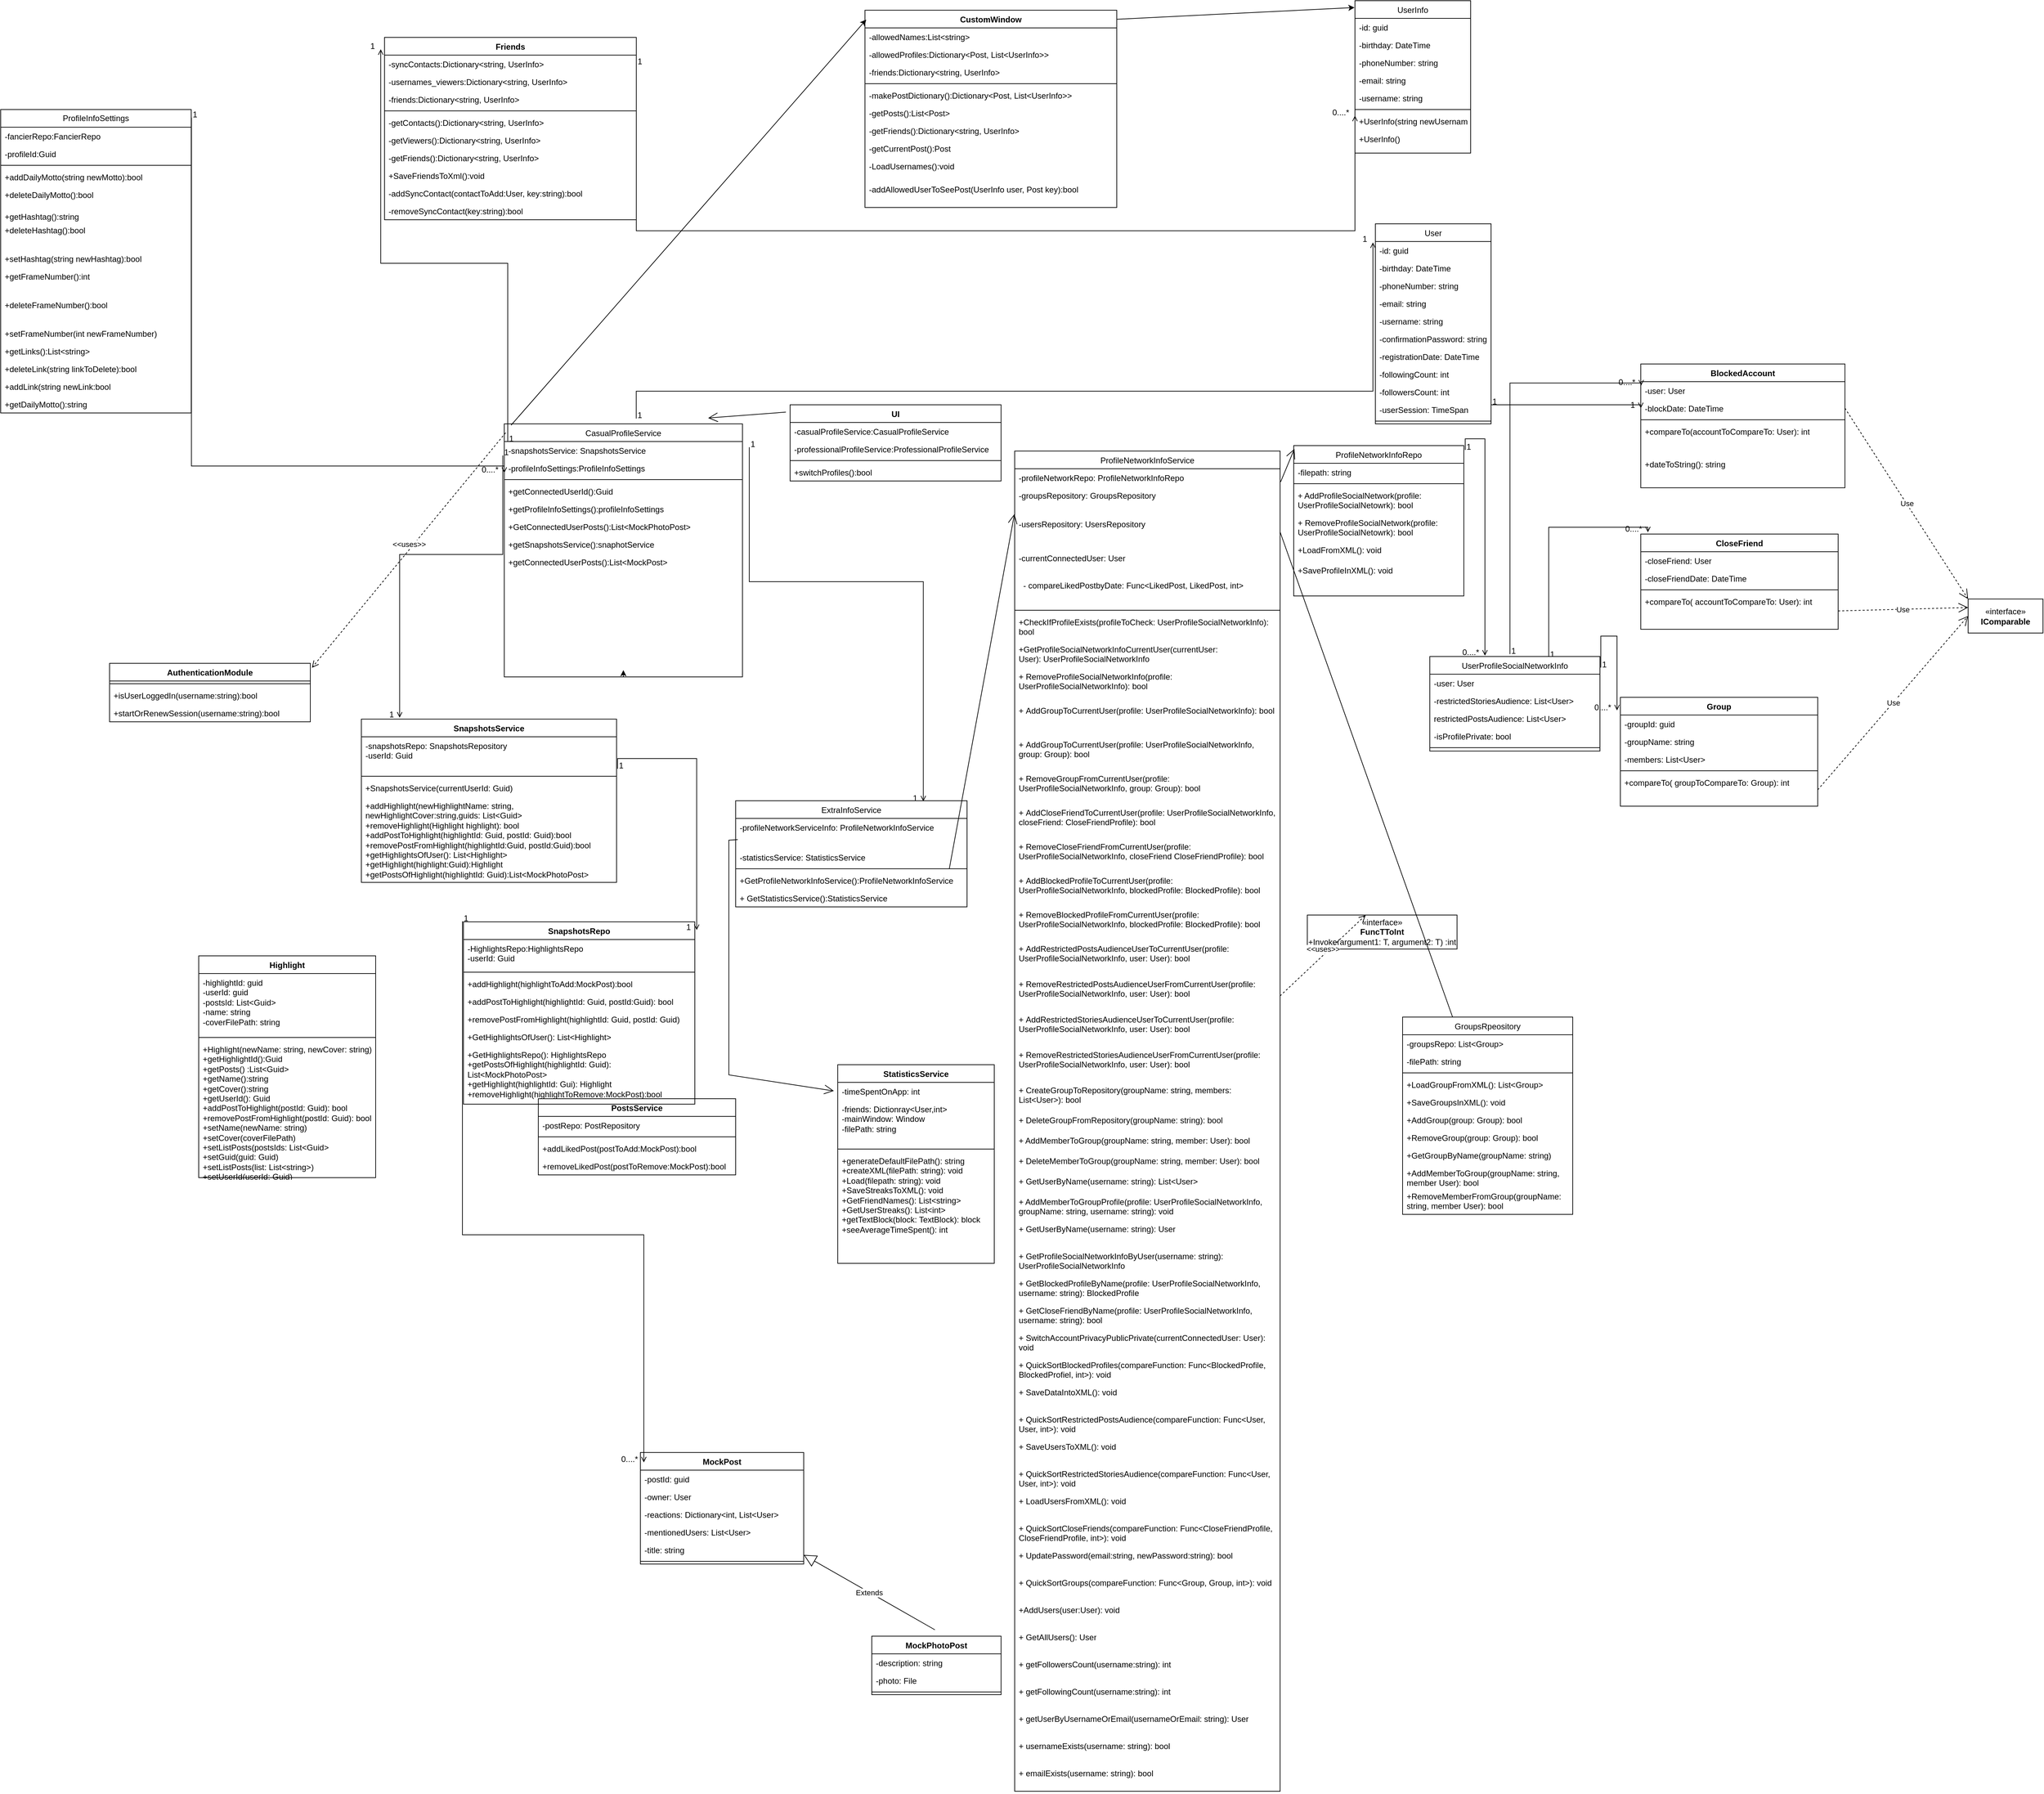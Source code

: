 <mxfile version="24.2.5" type="github">
  <diagram id="C5RBs43oDa-KdzZeNtuy" name="Page-1">
    <mxGraphModel dx="1877" dy="1734" grid="1" gridSize="10" guides="1" tooltips="1" connect="1" arrows="1" fold="1" page="1" pageScale="1" pageWidth="827" pageHeight="1169" math="0" shadow="0">
      <root>
        <mxCell id="WIyWlLk6GJQsqaUBKTNV-0" />
        <mxCell id="WIyWlLk6GJQsqaUBKTNV-1" parent="WIyWlLk6GJQsqaUBKTNV-0" />
        <mxCell id="zkfFHV4jXpPFQw0GAbJ--0" value="User" style="swimlane;fontStyle=0;align=center;verticalAlign=top;childLayout=stackLayout;horizontal=1;startSize=26;horizontalStack=0;resizeParent=1;resizeLast=0;collapsible=1;marginBottom=0;rounded=0;shadow=0;strokeWidth=1;" parent="WIyWlLk6GJQsqaUBKTNV-1" vertex="1">
          <mxGeometry x="1500" y="34" width="170" height="294" as="geometry">
            <mxRectangle x="230" y="140" width="160" height="26" as="alternateBounds" />
          </mxGeometry>
        </mxCell>
        <mxCell id="zkfFHV4jXpPFQw0GAbJ--1" value="-id: guid" style="text;align=left;verticalAlign=top;spacingLeft=4;spacingRight=4;overflow=hidden;rotatable=0;points=[[0,0.5],[1,0.5]];portConstraint=eastwest;" parent="zkfFHV4jXpPFQw0GAbJ--0" vertex="1">
          <mxGeometry y="26" width="170" height="26" as="geometry" />
        </mxCell>
        <mxCell id="290E1qMAe_ffJs9mF416-0" value="-birthday: DateTime" style="text;strokeColor=none;fillColor=none;align=left;verticalAlign=top;spacingLeft=4;spacingRight=4;overflow=hidden;rotatable=0;points=[[0,0.5],[1,0.5]];portConstraint=eastwest;whiteSpace=wrap;html=1;" parent="zkfFHV4jXpPFQw0GAbJ--0" vertex="1">
          <mxGeometry y="52" width="170" height="26" as="geometry" />
        </mxCell>
        <mxCell id="290E1qMAe_ffJs9mF416-2" value="-phoneNumber: string" style="text;strokeColor=none;fillColor=none;align=left;verticalAlign=top;spacingLeft=4;spacingRight=4;overflow=hidden;rotatable=0;points=[[0,0.5],[1,0.5]];portConstraint=eastwest;whiteSpace=wrap;html=1;" parent="zkfFHV4jXpPFQw0GAbJ--0" vertex="1">
          <mxGeometry y="78" width="170" height="26" as="geometry" />
        </mxCell>
        <mxCell id="290E1qMAe_ffJs9mF416-1" value="-email: string" style="text;strokeColor=none;fillColor=none;align=left;verticalAlign=top;spacingLeft=4;spacingRight=4;overflow=hidden;rotatable=0;points=[[0,0.5],[1,0.5]];portConstraint=eastwest;whiteSpace=wrap;html=1;" parent="zkfFHV4jXpPFQw0GAbJ--0" vertex="1">
          <mxGeometry y="104" width="170" height="26" as="geometry" />
        </mxCell>
        <mxCell id="zkfFHV4jXpPFQw0GAbJ--2" value="-username: string" style="text;align=left;verticalAlign=top;spacingLeft=4;spacingRight=4;overflow=hidden;rotatable=0;points=[[0,0.5],[1,0.5]];portConstraint=eastwest;rounded=0;shadow=0;html=0;" parent="zkfFHV4jXpPFQw0GAbJ--0" vertex="1">
          <mxGeometry y="130" width="170" height="26" as="geometry" />
        </mxCell>
        <mxCell id="OUiPq4jIBrS2TNY35F44-73" value="-confirmationPassword: string" style="text;align=left;verticalAlign=top;spacingLeft=4;spacingRight=4;overflow=hidden;rotatable=0;points=[[0,0.5],[1,0.5]];portConstraint=eastwest;" parent="zkfFHV4jXpPFQw0GAbJ--0" vertex="1">
          <mxGeometry y="156" width="170" height="26" as="geometry" />
        </mxCell>
        <mxCell id="OUiPq4jIBrS2TNY35F44-74" value="-registrationDate: DateTime" style="text;align=left;verticalAlign=top;spacingLeft=4;spacingRight=4;overflow=hidden;rotatable=0;points=[[0,0.5],[1,0.5]];portConstraint=eastwest;" parent="zkfFHV4jXpPFQw0GAbJ--0" vertex="1">
          <mxGeometry y="182" width="170" height="26" as="geometry" />
        </mxCell>
        <mxCell id="OUiPq4jIBrS2TNY35F44-75" value="-followingCount: int" style="text;align=left;verticalAlign=top;spacingLeft=4;spacingRight=4;overflow=hidden;rotatable=0;points=[[0,0.5],[1,0.5]];portConstraint=eastwest;" parent="zkfFHV4jXpPFQw0GAbJ--0" vertex="1">
          <mxGeometry y="208" width="170" height="26" as="geometry" />
        </mxCell>
        <mxCell id="OUiPq4jIBrS2TNY35F44-76" value="-followersCount: int" style="text;align=left;verticalAlign=top;spacingLeft=4;spacingRight=4;overflow=hidden;rotatable=0;points=[[0,0.5],[1,0.5]];portConstraint=eastwest;" parent="zkfFHV4jXpPFQw0GAbJ--0" vertex="1">
          <mxGeometry y="234" width="170" height="26" as="geometry" />
        </mxCell>
        <mxCell id="OUiPq4jIBrS2TNY35F44-77" value="-userSession: TimeSpan" style="text;align=left;verticalAlign=top;spacingLeft=4;spacingRight=4;overflow=hidden;rotatable=0;points=[[0,0.5],[1,0.5]];portConstraint=eastwest;" parent="zkfFHV4jXpPFQw0GAbJ--0" vertex="1">
          <mxGeometry y="260" width="170" height="26" as="geometry" />
        </mxCell>
        <mxCell id="zkfFHV4jXpPFQw0GAbJ--4" value="" style="line;html=1;strokeWidth=1;align=left;verticalAlign=middle;spacingTop=-1;spacingLeft=3;spacingRight=3;rotatable=0;labelPosition=right;points=[];portConstraint=eastwest;" parent="zkfFHV4jXpPFQw0GAbJ--0" vertex="1">
          <mxGeometry y="286" width="170" height="8" as="geometry" />
        </mxCell>
        <mxCell id="zkfFHV4jXpPFQw0GAbJ--6" value="ExtraInfoService&#xa;" style="swimlane;fontStyle=0;align=center;verticalAlign=top;childLayout=stackLayout;horizontal=1;startSize=26;horizontalStack=0;resizeParent=1;resizeLast=0;collapsible=1;marginBottom=0;rounded=0;shadow=0;strokeWidth=1;" parent="WIyWlLk6GJQsqaUBKTNV-1" vertex="1">
          <mxGeometry x="560" y="882" width="340" height="156" as="geometry">
            <mxRectangle x="130" y="380" width="160" height="26" as="alternateBounds" />
          </mxGeometry>
        </mxCell>
        <mxCell id="zkfFHV4jXpPFQw0GAbJ--7" value="-profileNetworkServiceInfo: ProfileNetworkInfoService" style="text;align=left;verticalAlign=top;spacingLeft=4;spacingRight=4;overflow=hidden;rotatable=0;points=[[0,0.5],[1,0.5]];portConstraint=eastwest;" parent="zkfFHV4jXpPFQw0GAbJ--6" vertex="1">
          <mxGeometry y="26" width="340" height="44" as="geometry" />
        </mxCell>
        <mxCell id="zkfFHV4jXpPFQw0GAbJ--8" value="-statisticsService: StatisticsService" style="text;align=left;verticalAlign=top;spacingLeft=4;spacingRight=4;overflow=hidden;rotatable=0;points=[[0,0.5],[1,0.5]];portConstraint=eastwest;rounded=0;shadow=0;html=0;" parent="zkfFHV4jXpPFQw0GAbJ--6" vertex="1">
          <mxGeometry y="70" width="340" height="26" as="geometry" />
        </mxCell>
        <mxCell id="zkfFHV4jXpPFQw0GAbJ--9" value="" style="line;html=1;strokeWidth=1;align=left;verticalAlign=middle;spacingTop=-1;spacingLeft=3;spacingRight=3;rotatable=0;labelPosition=right;points=[];portConstraint=eastwest;" parent="zkfFHV4jXpPFQw0GAbJ--6" vertex="1">
          <mxGeometry y="96" width="340" height="8" as="geometry" />
        </mxCell>
        <mxCell id="7rRwgbb3iHMXLxLH9fKi-10" value="+GetProfileNetworkInfoService():ProfileNetworkInfoService " style="text;align=left;verticalAlign=top;spacingLeft=4;spacingRight=4;overflow=hidden;rotatable=0;points=[[0,0.5],[1,0.5]];portConstraint=eastwest;rounded=0;shadow=0;html=0;" vertex="1" parent="zkfFHV4jXpPFQw0GAbJ--6">
          <mxGeometry y="104" width="340" height="26" as="geometry" />
        </mxCell>
        <mxCell id="7rRwgbb3iHMXLxLH9fKi-11" value="+ GetStatisticsService():StatisticsService" style="text;align=left;verticalAlign=top;spacingLeft=4;spacingRight=4;overflow=hidden;rotatable=0;points=[[0,0.5],[1,0.5]];portConstraint=eastwest;rounded=0;shadow=0;html=0;" vertex="1" parent="zkfFHV4jXpPFQw0GAbJ--6">
          <mxGeometry y="130" width="340" height="26" as="geometry" />
        </mxCell>
        <mxCell id="zkfFHV4jXpPFQw0GAbJ--13" value="ProfileNetworkInfoRepo" style="swimlane;fontStyle=0;align=center;verticalAlign=top;childLayout=stackLayout;horizontal=1;startSize=26;horizontalStack=0;resizeParent=1;resizeLast=0;collapsible=1;marginBottom=0;rounded=0;shadow=0;strokeWidth=1;" parent="WIyWlLk6GJQsqaUBKTNV-1" vertex="1">
          <mxGeometry x="1380" y="360" width="250" height="221" as="geometry">
            <mxRectangle x="340" y="380" width="170" height="26" as="alternateBounds" />
          </mxGeometry>
        </mxCell>
        <mxCell id="OUiPq4jIBrS2TNY35F44-18" value="&lt;div&gt;&lt;span style=&quot;background-color: initial;&quot;&gt;-filepath: string&lt;/span&gt;&lt;br&gt;&lt;/div&gt;" style="text;strokeColor=none;fillColor=none;align=left;verticalAlign=top;spacingLeft=4;spacingRight=4;overflow=hidden;rotatable=0;points=[[0,0.5],[1,0.5]];portConstraint=eastwest;whiteSpace=wrap;html=1;" parent="zkfFHV4jXpPFQw0GAbJ--13" vertex="1">
          <mxGeometry y="26" width="250" height="26" as="geometry" />
        </mxCell>
        <mxCell id="zkfFHV4jXpPFQw0GAbJ--15" value="" style="line;html=1;strokeWidth=1;align=left;verticalAlign=middle;spacingTop=-1;spacingLeft=3;spacingRight=3;rotatable=0;labelPosition=right;points=[];portConstraint=eastwest;" parent="zkfFHV4jXpPFQw0GAbJ--13" vertex="1">
          <mxGeometry y="52" width="250" height="8" as="geometry" />
        </mxCell>
        <mxCell id="OUiPq4jIBrS2TNY35F44-23" value="&lt;div&gt;+ AddProfileSocialNetwork(profile: UserProfileSocialNetowrk): bool&lt;/div&gt;" style="text;strokeColor=none;fillColor=none;align=left;verticalAlign=top;spacingLeft=4;spacingRight=4;overflow=hidden;rotatable=0;points=[[0,0.5],[1,0.5]];portConstraint=eastwest;whiteSpace=wrap;html=1;" parent="zkfFHV4jXpPFQw0GAbJ--13" vertex="1">
          <mxGeometry y="60" width="250" height="40" as="geometry" />
        </mxCell>
        <mxCell id="OUiPq4jIBrS2TNY35F44-24" value="&lt;div&gt;+ RemoveProfileSocialNetwork(profile: UserProfileSocialNetowrk): bool&lt;/div&gt;" style="text;strokeColor=none;fillColor=none;align=left;verticalAlign=top;spacingLeft=4;spacingRight=4;overflow=hidden;rotatable=0;points=[[0,0.5],[1,0.5]];portConstraint=eastwest;whiteSpace=wrap;html=1;" parent="zkfFHV4jXpPFQw0GAbJ--13" vertex="1">
          <mxGeometry y="100" width="250" height="40" as="geometry" />
        </mxCell>
        <mxCell id="OUiPq4jIBrS2TNY35F44-26" value="&lt;div&gt;+LoadFromXML(): void&lt;/div&gt;" style="text;strokeColor=none;fillColor=none;align=left;verticalAlign=top;spacingLeft=4;spacingRight=4;overflow=hidden;rotatable=0;points=[[0,0.5],[1,0.5]];portConstraint=eastwest;whiteSpace=wrap;html=1;" parent="zkfFHV4jXpPFQw0GAbJ--13" vertex="1">
          <mxGeometry y="140" width="250" height="30" as="geometry" />
        </mxCell>
        <mxCell id="OUiPq4jIBrS2TNY35F44-27" value="+SaveProfileInXML(): void" style="text;strokeColor=none;fillColor=none;align=left;verticalAlign=top;spacingLeft=4;spacingRight=4;overflow=hidden;rotatable=0;points=[[0,0.5],[1,0.5]];portConstraint=eastwest;whiteSpace=wrap;html=1;" parent="zkfFHV4jXpPFQw0GAbJ--13" vertex="1">
          <mxGeometry y="170" width="250" height="30" as="geometry" />
        </mxCell>
        <mxCell id="qV4Y8gzwJdjqhliuo80T-1" style="edgeStyle=orthogonalEdgeStyle;rounded=0;orthogonalLoop=1;jettySize=auto;html=1;exitX=0.5;exitY=1;exitDx=0;exitDy=0;" edge="1" parent="WIyWlLk6GJQsqaUBKTNV-1" source="zkfFHV4jXpPFQw0GAbJ--17">
          <mxGeometry relative="1" as="geometry">
            <mxPoint x="395" y="690" as="targetPoint" />
          </mxGeometry>
        </mxCell>
        <mxCell id="zkfFHV4jXpPFQw0GAbJ--17" value="CasualProfileService" style="swimlane;fontStyle=0;align=center;verticalAlign=top;childLayout=stackLayout;horizontal=1;startSize=26;horizontalStack=0;resizeParent=1;resizeLast=0;collapsible=1;marginBottom=0;rounded=0;shadow=0;strokeWidth=1;" parent="WIyWlLk6GJQsqaUBKTNV-1" vertex="1">
          <mxGeometry x="220" y="328" width="350" height="372" as="geometry">
            <mxRectangle x="550" y="140" width="160" height="26" as="alternateBounds" />
          </mxGeometry>
        </mxCell>
        <mxCell id="3yT8356qW33JT61PNnHo-131" value="-snapshotsService: SnapshotsService" style="text;strokeColor=none;fillColor=none;align=left;verticalAlign=top;spacingLeft=4;spacingRight=4;overflow=hidden;rotatable=0;points=[[0,0.5],[1,0.5]];portConstraint=eastwest;whiteSpace=wrap;html=1;" parent="zkfFHV4jXpPFQw0GAbJ--17" vertex="1">
          <mxGeometry y="26" width="350" height="26" as="geometry" />
        </mxCell>
        <mxCell id="czLum5bH_eBL0qxSt12o-0" value="-profileInfoSettings:ProfileInfoSettings" style="text;strokeColor=none;fillColor=none;align=left;verticalAlign=top;spacingLeft=4;spacingRight=4;overflow=hidden;rotatable=0;points=[[0,0.5],[1,0.5]];portConstraint=eastwest;whiteSpace=wrap;html=1;" parent="zkfFHV4jXpPFQw0GAbJ--17" vertex="1">
          <mxGeometry y="52" width="350" height="26" as="geometry" />
        </mxCell>
        <mxCell id="zkfFHV4jXpPFQw0GAbJ--23" value="" style="line;html=1;strokeWidth=1;align=left;verticalAlign=middle;spacingTop=-1;spacingLeft=3;spacingRight=3;rotatable=0;labelPosition=right;points=[];portConstraint=eastwest;" parent="zkfFHV4jXpPFQw0GAbJ--17" vertex="1">
          <mxGeometry y="78" width="350" height="8" as="geometry" />
        </mxCell>
        <mxCell id="Jgvn7Q0khOcXt6AM1Krj-47" value="+getConnectedUserId():Guid" style="text;strokeColor=none;fillColor=none;align=left;verticalAlign=top;spacingLeft=4;spacingRight=4;overflow=hidden;rotatable=0;points=[[0,0.5],[1,0.5]];portConstraint=eastwest;whiteSpace=wrap;html=1;" parent="zkfFHV4jXpPFQw0GAbJ--17" vertex="1">
          <mxGeometry y="86" width="350" height="26" as="geometry" />
        </mxCell>
        <mxCell id="7Z-h_UDIuQHWzcK5ADaV-15" value="+getProfileInfoSettings():profileInfoSettings" style="text;strokeColor=none;fillColor=none;align=left;verticalAlign=top;spacingLeft=4;spacingRight=4;overflow=hidden;rotatable=0;points=[[0,0.5],[1,0.5]];portConstraint=eastwest;whiteSpace=wrap;html=1;" parent="zkfFHV4jXpPFQw0GAbJ--17" vertex="1">
          <mxGeometry y="112" width="350" height="26" as="geometry" />
        </mxCell>
        <mxCell id="7Z-h_UDIuQHWzcK5ADaV-13" value="+GetConnectedUserPosts():List&amp;lt;MockPhotoPost&amp;gt;" style="text;strokeColor=none;fillColor=none;align=left;verticalAlign=top;spacingLeft=4;spacingRight=4;overflow=hidden;rotatable=0;points=[[0,0.5],[1,0.5]];portConstraint=eastwest;whiteSpace=wrap;html=1;" parent="zkfFHV4jXpPFQw0GAbJ--17" vertex="1">
          <mxGeometry y="138" width="350" height="26" as="geometry" />
        </mxCell>
        <mxCell id="7Z-h_UDIuQHWzcK5ADaV-16" value="+getSnapshotsService():snaphotService" style="text;strokeColor=none;fillColor=none;align=left;verticalAlign=top;spacingLeft=4;spacingRight=4;overflow=hidden;rotatable=0;points=[[0,0.5],[1,0.5]];portConstraint=eastwest;whiteSpace=wrap;html=1;" parent="zkfFHV4jXpPFQw0GAbJ--17" vertex="1">
          <mxGeometry y="164" width="350" height="26" as="geometry" />
        </mxCell>
        <mxCell id="qV4Y8gzwJdjqhliuo80T-0" value="+getConnectedUserPosts():List&amp;lt;MockPost&amp;gt;" style="text;strokeColor=none;fillColor=none;align=left;verticalAlign=top;spacingLeft=4;spacingRight=4;overflow=hidden;rotatable=0;points=[[0,0.5],[1,0.5]];portConstraint=eastwest;whiteSpace=wrap;html=1;" vertex="1" parent="zkfFHV4jXpPFQw0GAbJ--17">
          <mxGeometry y="190" width="350" height="26" as="geometry" />
        </mxCell>
        <mxCell id="zkfFHV4jXpPFQw0GAbJ--26" value="" style="endArrow=open;shadow=0;strokeWidth=1;rounded=0;curved=0;endFill=1;edgeStyle=elbowEdgeStyle;elbow=vertical;exitX=0.554;exitY=-0.021;exitDx=0;exitDy=0;exitPerimeter=0;entryX=-0.021;entryY=0.093;entryDx=0;entryDy=0;entryPerimeter=0;" parent="WIyWlLk6GJQsqaUBKTNV-1" source="zkfFHV4jXpPFQw0GAbJ--17" target="zkfFHV4jXpPFQw0GAbJ--0" edge="1">
          <mxGeometry x="0.5" y="41" relative="1" as="geometry">
            <mxPoint x="380" y="192" as="sourcePoint" />
            <mxPoint x="950" y="100" as="targetPoint" />
            <mxPoint x="-40" y="32" as="offset" />
            <Array as="points">
              <mxPoint x="529" y="280" />
            </Array>
          </mxGeometry>
        </mxCell>
        <mxCell id="zkfFHV4jXpPFQw0GAbJ--27" value="1" style="resizable=0;align=left;verticalAlign=bottom;labelBackgroundColor=none;fontSize=12;" parent="zkfFHV4jXpPFQw0GAbJ--26" connectable="0" vertex="1">
          <mxGeometry x="-1" relative="1" as="geometry">
            <mxPoint y="4" as="offset" />
          </mxGeometry>
        </mxCell>
        <mxCell id="zkfFHV4jXpPFQw0GAbJ--28" value="1" style="resizable=0;align=right;verticalAlign=bottom;labelBackgroundColor=none;fontSize=12;" parent="zkfFHV4jXpPFQw0GAbJ--26" connectable="0" vertex="1">
          <mxGeometry x="1" relative="1" as="geometry">
            <mxPoint x="-7" y="4" as="offset" />
          </mxGeometry>
        </mxCell>
        <mxCell id="QegDPVJf7pusOnz6bvU5-7" value="ProfileInfoSettings" style="swimlane;fontStyle=0;childLayout=stackLayout;horizontal=1;startSize=26;fillColor=none;horizontalStack=0;resizeParent=1;resizeParentMax=0;resizeLast=0;collapsible=1;marginBottom=0;whiteSpace=wrap;html=1;" parent="WIyWlLk6GJQsqaUBKTNV-1" vertex="1">
          <mxGeometry x="-520" y="-134" width="280" height="446" as="geometry" />
        </mxCell>
        <mxCell id="RpgjhCyierjXjDvT_ClI-4" value="-fancierRepo:FancierRepo" style="text;strokeColor=none;fillColor=none;align=left;verticalAlign=top;spacingLeft=4;spacingRight=4;overflow=hidden;rotatable=0;points=[[0,0.5],[1,0.5]];portConstraint=eastwest;whiteSpace=wrap;html=1;" parent="QegDPVJf7pusOnz6bvU5-7" vertex="1">
          <mxGeometry y="26" width="280" height="26" as="geometry" />
        </mxCell>
        <mxCell id="QVfi3se21Ql85yWSjc6v-6" value="-profileId:Guid" style="text;strokeColor=none;fillColor=none;align=left;verticalAlign=top;spacingLeft=4;spacingRight=4;overflow=hidden;rotatable=0;points=[[0,0.5],[1,0.5]];portConstraint=eastwest;whiteSpace=wrap;html=1;" parent="QegDPVJf7pusOnz6bvU5-7" vertex="1">
          <mxGeometry y="52" width="280" height="26" as="geometry" />
        </mxCell>
        <mxCell id="QVfi3se21Ql85yWSjc6v-8" value="" style="line;strokeWidth=1;fillColor=none;align=left;verticalAlign=middle;spacingTop=-1;spacingLeft=3;spacingRight=3;rotatable=0;labelPosition=right;points=[];portConstraint=eastwest;strokeColor=inherit;" parent="QegDPVJf7pusOnz6bvU5-7" vertex="1">
          <mxGeometry y="78" width="280" height="8" as="geometry" />
        </mxCell>
        <mxCell id="RpgjhCyierjXjDvT_ClI-13" value="+addDailyMotto(string newMotto):bool" style="text;strokeColor=none;fillColor=none;align=left;verticalAlign=top;spacingLeft=4;spacingRight=4;overflow=hidden;rotatable=0;points=[[0,0.5],[1,0.5]];portConstraint=eastwest;whiteSpace=wrap;html=1;" parent="QegDPVJf7pusOnz6bvU5-7" vertex="1">
          <mxGeometry y="86" width="280" height="26" as="geometry" />
        </mxCell>
        <mxCell id="RpgjhCyierjXjDvT_ClI-19" value="+deleteDailyMotto():bool" style="text;strokeColor=none;fillColor=none;align=left;verticalAlign=top;spacingLeft=4;spacingRight=4;overflow=hidden;rotatable=0;points=[[0,0.5],[1,0.5]];portConstraint=eastwest;whiteSpace=wrap;html=1;" parent="QegDPVJf7pusOnz6bvU5-7" vertex="1">
          <mxGeometry y="112" width="280" height="32" as="geometry" />
        </mxCell>
        <mxCell id="RpgjhCyierjXjDvT_ClI-20" value="+getHashtag():string" style="text;strokeColor=none;fillColor=none;align=left;verticalAlign=top;spacingLeft=4;spacingRight=4;overflow=hidden;rotatable=0;points=[[0,0.5],[1,0.5]];portConstraint=eastwest;whiteSpace=wrap;html=1;" parent="QegDPVJf7pusOnz6bvU5-7" vertex="1">
          <mxGeometry y="144" width="280" height="20" as="geometry" />
        </mxCell>
        <mxCell id="RpgjhCyierjXjDvT_ClI-24" value="+deleteHashtag():bool" style="text;strokeColor=none;fillColor=none;align=left;verticalAlign=top;spacingLeft=4;spacingRight=4;overflow=hidden;rotatable=0;points=[[0,0.5],[1,0.5]];portConstraint=eastwest;whiteSpace=wrap;html=1;" parent="QegDPVJf7pusOnz6bvU5-7" vertex="1">
          <mxGeometry y="164" width="280" height="42" as="geometry" />
        </mxCell>
        <mxCell id="RpgjhCyierjXjDvT_ClI-23" value="+setHashtag(string newHashtag):bool" style="text;strokeColor=none;fillColor=none;align=left;verticalAlign=top;spacingLeft=4;spacingRight=4;overflow=hidden;rotatable=0;points=[[0,0.5],[1,0.5]];portConstraint=eastwest;whiteSpace=wrap;html=1;" parent="QegDPVJf7pusOnz6bvU5-7" vertex="1">
          <mxGeometry y="206" width="280" height="26" as="geometry" />
        </mxCell>
        <mxCell id="RpgjhCyierjXjDvT_ClI-22" value="+getFrameNumber():int" style="text;strokeColor=none;fillColor=none;align=left;verticalAlign=top;spacingLeft=4;spacingRight=4;overflow=hidden;rotatable=0;points=[[0,0.5],[1,0.5]];portConstraint=eastwest;whiteSpace=wrap;html=1;" parent="QegDPVJf7pusOnz6bvU5-7" vertex="1">
          <mxGeometry y="232" width="280" height="42" as="geometry" />
        </mxCell>
        <mxCell id="RpgjhCyierjXjDvT_ClI-21" value="+deleteFrameNumber():bool" style="text;strokeColor=none;fillColor=none;align=left;verticalAlign=top;spacingLeft=4;spacingRight=4;overflow=hidden;rotatable=0;points=[[0,0.5],[1,0.5]];portConstraint=eastwest;whiteSpace=wrap;html=1;" parent="QegDPVJf7pusOnz6bvU5-7" vertex="1">
          <mxGeometry y="274" width="280" height="42" as="geometry" />
        </mxCell>
        <mxCell id="RpgjhCyierjXjDvT_ClI-12" value="+setFrameNumber(int newFrameNumber)" style="text;strokeColor=none;fillColor=none;align=left;verticalAlign=top;spacingLeft=4;spacingRight=4;overflow=hidden;rotatable=0;points=[[0,0.5],[1,0.5]];portConstraint=eastwest;whiteSpace=wrap;html=1;" parent="QegDPVJf7pusOnz6bvU5-7" vertex="1">
          <mxGeometry y="316" width="280" height="26" as="geometry" />
        </mxCell>
        <mxCell id="RpgjhCyierjXjDvT_ClI-11" value="+getLinks():List&amp;lt;string&amp;gt;" style="text;strokeColor=none;fillColor=none;align=left;verticalAlign=top;spacingLeft=4;spacingRight=4;overflow=hidden;rotatable=0;points=[[0,0.5],[1,0.5]];portConstraint=eastwest;whiteSpace=wrap;html=1;" parent="QegDPVJf7pusOnz6bvU5-7" vertex="1">
          <mxGeometry y="342" width="280" height="26" as="geometry" />
        </mxCell>
        <mxCell id="RpgjhCyierjXjDvT_ClI-5" value="+deleteLink(string linkToDelete):bool" style="text;strokeColor=none;fillColor=none;align=left;verticalAlign=top;spacingLeft=4;spacingRight=4;overflow=hidden;rotatable=0;points=[[0,0.5],[1,0.5]];portConstraint=eastwest;whiteSpace=wrap;html=1;" parent="QegDPVJf7pusOnz6bvU5-7" vertex="1">
          <mxGeometry y="368" width="280" height="26" as="geometry" />
        </mxCell>
        <mxCell id="RpgjhCyierjXjDvT_ClI-7" value="+addLink(string newLink:bool" style="text;strokeColor=none;fillColor=none;align=left;verticalAlign=top;spacingLeft=4;spacingRight=4;overflow=hidden;rotatable=0;points=[[0,0.5],[1,0.5]];portConstraint=eastwest;whiteSpace=wrap;html=1;" parent="QegDPVJf7pusOnz6bvU5-7" vertex="1">
          <mxGeometry y="394" width="280" height="26" as="geometry" />
        </mxCell>
        <mxCell id="RpgjhCyierjXjDvT_ClI-6" value="+getDailyMotto():string" style="text;strokeColor=none;fillColor=none;align=left;verticalAlign=top;spacingLeft=4;spacingRight=4;overflow=hidden;rotatable=0;points=[[0,0.5],[1,0.5]];portConstraint=eastwest;whiteSpace=wrap;html=1;" parent="QegDPVJf7pusOnz6bvU5-7" vertex="1">
          <mxGeometry y="420" width="280" height="26" as="geometry" />
        </mxCell>
        <mxCell id="QegDPVJf7pusOnz6bvU5-22" value="" style="endArrow=open;shadow=0;strokeWidth=1;rounded=0;curved=0;endFill=1;edgeStyle=elbowEdgeStyle;elbow=vertical;exitX=1;exitY=0.324;exitDx=0;exitDy=0;entryX=0.811;entryY=0.006;entryDx=0;entryDy=0;entryPerimeter=0;exitPerimeter=0;" parent="WIyWlLk6GJQsqaUBKTNV-1" target="zkfFHV4jXpPFQw0GAbJ--6" edge="1">
          <mxGeometry x="0.5" y="41" relative="1" as="geometry">
            <mxPoint x="580" y="362.424" as="sourcePoint" />
            <mxPoint x="971" y="181" as="targetPoint" />
            <mxPoint x="-40" y="32" as="offset" />
            <Array as="points">
              <mxPoint x="680" y="560" />
            </Array>
          </mxGeometry>
        </mxCell>
        <mxCell id="QegDPVJf7pusOnz6bvU5-23" value="1" style="resizable=0;align=left;verticalAlign=bottom;labelBackgroundColor=none;fontSize=12;" parent="QegDPVJf7pusOnz6bvU5-22" connectable="0" vertex="1">
          <mxGeometry x="-1" relative="1" as="geometry">
            <mxPoint y="4" as="offset" />
          </mxGeometry>
        </mxCell>
        <mxCell id="QegDPVJf7pusOnz6bvU5-24" value="1" style="resizable=0;align=right;verticalAlign=bottom;labelBackgroundColor=none;fontSize=12;" parent="QegDPVJf7pusOnz6bvU5-22" connectable="0" vertex="1">
          <mxGeometry x="1" relative="1" as="geometry">
            <mxPoint x="-7" y="4" as="offset" />
          </mxGeometry>
        </mxCell>
        <mxCell id="QegDPVJf7pusOnz6bvU5-45" value="StatisticsService&lt;div&gt;&lt;br&gt;&lt;/div&gt;" style="swimlane;fontStyle=1;align=center;verticalAlign=top;childLayout=stackLayout;horizontal=1;startSize=26;horizontalStack=0;resizeParent=1;resizeParentMax=0;resizeLast=0;collapsible=1;marginBottom=0;whiteSpace=wrap;html=1;" parent="WIyWlLk6GJQsqaUBKTNV-1" vertex="1">
          <mxGeometry x="710" y="1270" width="230" height="292" as="geometry" />
        </mxCell>
        <mxCell id="QVfi3se21Ql85yWSjc6v-13" value="-timeSpentOnApp: int" style="text;strokeColor=none;fillColor=none;align=left;verticalAlign=top;spacingLeft=4;spacingRight=4;overflow=hidden;rotatable=0;points=[[0,0.5],[1,0.5]];portConstraint=eastwest;whiteSpace=wrap;html=1;" parent="QegDPVJf7pusOnz6bvU5-45" vertex="1">
          <mxGeometry y="26" width="230" height="26" as="geometry" />
        </mxCell>
        <mxCell id="QVfi3se21Ql85yWSjc6v-15" value="&lt;div style=&quot;&quot;&gt;-friends: Dictionray&amp;lt;User,int&amp;gt;&lt;/div&gt;&lt;div&gt;-mainWindow: Window&lt;/div&gt;&lt;div&gt;-filePath: string&lt;/div&gt;" style="text;strokeColor=none;fillColor=none;align=left;verticalAlign=top;spacingLeft=4;spacingRight=4;overflow=hidden;rotatable=0;points=[[0,0.5],[1,0.5]];portConstraint=eastwest;whiteSpace=wrap;html=1;" parent="QegDPVJf7pusOnz6bvU5-45" vertex="1">
          <mxGeometry y="52" width="230" height="68" as="geometry" />
        </mxCell>
        <mxCell id="QegDPVJf7pusOnz6bvU5-47" value="" style="line;strokeWidth=1;fillColor=none;align=left;verticalAlign=middle;spacingTop=-1;spacingLeft=3;spacingRight=3;rotatable=0;labelPosition=right;points=[];portConstraint=eastwest;strokeColor=inherit;" parent="QegDPVJf7pusOnz6bvU5-45" vertex="1">
          <mxGeometry y="120" width="230" height="8" as="geometry" />
        </mxCell>
        <mxCell id="QVfi3se21Ql85yWSjc6v-16" value="+generateDefaultFilePath(): string&lt;div&gt;+createXML(filePath: string): void&lt;/div&gt;&lt;div&gt;+Load(filepath: string): void&lt;/div&gt;&lt;div&gt;+SaveStreaksToXML(): void&lt;/div&gt;&lt;div&gt;+GetFriendNames(): List&amp;lt;string&amp;gt;&lt;/div&gt;&lt;div&gt;+GetUserStreaks(): List&amp;lt;int&amp;gt;&lt;/div&gt;&lt;div&gt;+getTextBlock(block: TextBlock): block&lt;/div&gt;&lt;div&gt;+seeAverageTimeSpent(): int&lt;/div&gt;" style="text;strokeColor=none;fillColor=none;align=left;verticalAlign=top;spacingLeft=4;spacingRight=4;overflow=hidden;rotatable=0;points=[[0,0.5],[1,0.5]];portConstraint=eastwest;whiteSpace=wrap;html=1;" parent="QegDPVJf7pusOnz6bvU5-45" vertex="1">
          <mxGeometry y="128" width="230" height="164" as="geometry" />
        </mxCell>
        <mxCell id="QegDPVJf7pusOnz6bvU5-77" value="BlockedAccount" style="swimlane;fontStyle=1;align=center;verticalAlign=top;childLayout=stackLayout;horizontal=1;startSize=26;horizontalStack=0;resizeParent=1;resizeParentMax=0;resizeLast=0;collapsible=1;marginBottom=0;whiteSpace=wrap;html=1;" parent="WIyWlLk6GJQsqaUBKTNV-1" vertex="1">
          <mxGeometry x="1890" y="240" width="300" height="182" as="geometry" />
        </mxCell>
        <mxCell id="QegDPVJf7pusOnz6bvU5-78" value="-user: User" style="text;strokeColor=none;fillColor=none;align=left;verticalAlign=top;spacingLeft=4;spacingRight=4;overflow=hidden;rotatable=0;points=[[0,0.5],[1,0.5]];portConstraint=eastwest;whiteSpace=wrap;html=1;" parent="QegDPVJf7pusOnz6bvU5-77" vertex="1">
          <mxGeometry y="26" width="300" height="26" as="geometry" />
        </mxCell>
        <mxCell id="QegDPVJf7pusOnz6bvU5-109" value="-blockDate: DateTime" style="text;strokeColor=none;fillColor=none;align=left;verticalAlign=top;spacingLeft=4;spacingRight=4;overflow=hidden;rotatable=0;points=[[0,0.5],[1,0.5]];portConstraint=eastwest;whiteSpace=wrap;html=1;" parent="QegDPVJf7pusOnz6bvU5-77" vertex="1">
          <mxGeometry y="52" width="300" height="26" as="geometry" />
        </mxCell>
        <mxCell id="QegDPVJf7pusOnz6bvU5-79" value="" style="line;strokeWidth=1;fillColor=none;align=left;verticalAlign=middle;spacingTop=-1;spacingLeft=3;spacingRight=3;rotatable=0;labelPosition=right;points=[];portConstraint=eastwest;strokeColor=inherit;" parent="QegDPVJf7pusOnz6bvU5-77" vertex="1">
          <mxGeometry y="78" width="300" height="8" as="geometry" />
        </mxCell>
        <mxCell id="QegDPVJf7pusOnz6bvU5-80" value="+compareTo(accountToCompareTo: User): int" style="text;strokeColor=none;fillColor=none;align=left;verticalAlign=top;spacingLeft=4;spacingRight=4;overflow=hidden;rotatable=0;points=[[0,0.5],[1,0.5]];portConstraint=eastwest;whiteSpace=wrap;html=1;" parent="QegDPVJf7pusOnz6bvU5-77" vertex="1">
          <mxGeometry y="86" width="300" height="48" as="geometry" />
        </mxCell>
        <mxCell id="OUiPq4jIBrS2TNY35F44-0" value="+dateToString(): string" style="text;strokeColor=none;fillColor=none;align=left;verticalAlign=top;spacingLeft=4;spacingRight=4;overflow=hidden;rotatable=0;points=[[0,0.5],[1,0.5]];portConstraint=eastwest;whiteSpace=wrap;html=1;" parent="QegDPVJf7pusOnz6bvU5-77" vertex="1">
          <mxGeometry y="134" width="300" height="48" as="geometry" />
        </mxCell>
        <mxCell id="QegDPVJf7pusOnz6bvU5-81" value="CloseFriend" style="swimlane;fontStyle=1;align=center;verticalAlign=top;childLayout=stackLayout;horizontal=1;startSize=26;horizontalStack=0;resizeParent=1;resizeParentMax=0;resizeLast=0;collapsible=1;marginBottom=0;whiteSpace=wrap;html=1;" parent="WIyWlLk6GJQsqaUBKTNV-1" vertex="1">
          <mxGeometry x="1890" y="490" width="290" height="140" as="geometry" />
        </mxCell>
        <mxCell id="QegDPVJf7pusOnz6bvU5-82" value="-closeFriend: User" style="text;strokeColor=none;fillColor=none;align=left;verticalAlign=top;spacingLeft=4;spacingRight=4;overflow=hidden;rotatable=0;points=[[0,0.5],[1,0.5]];portConstraint=eastwest;whiteSpace=wrap;html=1;" parent="QegDPVJf7pusOnz6bvU5-81" vertex="1">
          <mxGeometry y="26" width="290" height="26" as="geometry" />
        </mxCell>
        <mxCell id="3yT8356qW33JT61PNnHo-0" value="-closeFriendDate: DateTime" style="text;strokeColor=none;fillColor=none;align=left;verticalAlign=top;spacingLeft=4;spacingRight=4;overflow=hidden;rotatable=0;points=[[0,0.5],[1,0.5]];portConstraint=eastwest;whiteSpace=wrap;html=1;" parent="QegDPVJf7pusOnz6bvU5-81" vertex="1">
          <mxGeometry y="52" width="290" height="26" as="geometry" />
        </mxCell>
        <mxCell id="QegDPVJf7pusOnz6bvU5-83" value="" style="line;strokeWidth=1;fillColor=none;align=left;verticalAlign=middle;spacingTop=-1;spacingLeft=3;spacingRight=3;rotatable=0;labelPosition=right;points=[];portConstraint=eastwest;strokeColor=inherit;" parent="QegDPVJf7pusOnz6bvU5-81" vertex="1">
          <mxGeometry y="78" width="290" height="8" as="geometry" />
        </mxCell>
        <mxCell id="QegDPVJf7pusOnz6bvU5-84" value="+compareTo( accountToCompareTo: User): int" style="text;strokeColor=none;fillColor=none;align=left;verticalAlign=top;spacingLeft=4;spacingRight=4;overflow=hidden;rotatable=0;points=[[0,0.5],[1,0.5]];portConstraint=eastwest;whiteSpace=wrap;html=1;" parent="QegDPVJf7pusOnz6bvU5-81" vertex="1">
          <mxGeometry y="86" width="290" height="54" as="geometry" />
        </mxCell>
        <mxCell id="QegDPVJf7pusOnz6bvU5-85" value="Group" style="swimlane;fontStyle=1;align=center;verticalAlign=top;childLayout=stackLayout;horizontal=1;startSize=26;horizontalStack=0;resizeParent=1;resizeParentMax=0;resizeLast=0;collapsible=1;marginBottom=0;whiteSpace=wrap;html=1;" parent="WIyWlLk6GJQsqaUBKTNV-1" vertex="1">
          <mxGeometry x="1860" y="730" width="290" height="160" as="geometry" />
        </mxCell>
        <mxCell id="QegDPVJf7pusOnz6bvU5-86" value="-groupId: guid" style="text;strokeColor=none;fillColor=none;align=left;verticalAlign=top;spacingLeft=4;spacingRight=4;overflow=hidden;rotatable=0;points=[[0,0.5],[1,0.5]];portConstraint=eastwest;whiteSpace=wrap;html=1;" parent="QegDPVJf7pusOnz6bvU5-85" vertex="1">
          <mxGeometry y="26" width="290" height="26" as="geometry" />
        </mxCell>
        <mxCell id="QegDPVJf7pusOnz6bvU5-122" value="-groupName: string" style="text;strokeColor=none;fillColor=none;align=left;verticalAlign=top;spacingLeft=4;spacingRight=4;overflow=hidden;rotatable=0;points=[[0,0.5],[1,0.5]];portConstraint=eastwest;whiteSpace=wrap;html=1;" parent="QegDPVJf7pusOnz6bvU5-85" vertex="1">
          <mxGeometry y="52" width="290" height="26" as="geometry" />
        </mxCell>
        <mxCell id="QegDPVJf7pusOnz6bvU5-123" value="-members: List&amp;lt;User&amp;gt;" style="text;strokeColor=none;fillColor=none;align=left;verticalAlign=top;spacingLeft=4;spacingRight=4;overflow=hidden;rotatable=0;points=[[0,0.5],[1,0.5]];portConstraint=eastwest;whiteSpace=wrap;html=1;" parent="QegDPVJf7pusOnz6bvU5-85" vertex="1">
          <mxGeometry y="78" width="290" height="26" as="geometry" />
        </mxCell>
        <mxCell id="QegDPVJf7pusOnz6bvU5-87" value="" style="line;strokeWidth=1;fillColor=none;align=left;verticalAlign=middle;spacingTop=-1;spacingLeft=3;spacingRight=3;rotatable=0;labelPosition=right;points=[];portConstraint=eastwest;strokeColor=inherit;" parent="QegDPVJf7pusOnz6bvU5-85" vertex="1">
          <mxGeometry y="104" width="290" height="8" as="geometry" />
        </mxCell>
        <mxCell id="QegDPVJf7pusOnz6bvU5-88" value="+compareTo( groupToCompareTo: Group): int" style="text;strokeColor=none;fillColor=none;align=left;verticalAlign=top;spacingLeft=4;spacingRight=4;overflow=hidden;rotatable=0;points=[[0,0.5],[1,0.5]];portConstraint=eastwest;whiteSpace=wrap;html=1;" parent="QegDPVJf7pusOnz6bvU5-85" vertex="1">
          <mxGeometry y="112" width="290" height="48" as="geometry" />
        </mxCell>
        <mxCell id="QegDPVJf7pusOnz6bvU5-93" value="" style="endArrow=open;shadow=0;strokeWidth=1;rounded=0;curved=0;endFill=1;edgeStyle=elbowEdgeStyle;elbow=vertical;exitX=0.471;exitY=-0.025;exitDx=0;exitDy=0;entryX=0.002;entryY=0.174;entryDx=0;entryDy=0;entryPerimeter=0;exitPerimeter=0;" parent="WIyWlLk6GJQsqaUBKTNV-1" source="OUiPq4jIBrS2TNY35F44-1" target="QegDPVJf7pusOnz6bvU5-77" edge="1">
          <mxGeometry x="0.5" y="41" relative="1" as="geometry">
            <mxPoint x="1695" y="422.174" as="sourcePoint" />
            <mxPoint x="1283" y="299" as="targetPoint" />
            <mxPoint x="-40" y="32" as="offset" />
            <Array as="points">
              <mxPoint x="1870" y="268" />
            </Array>
          </mxGeometry>
        </mxCell>
        <mxCell id="QegDPVJf7pusOnz6bvU5-94" value="1" style="resizable=0;align=left;verticalAlign=bottom;labelBackgroundColor=none;fontSize=12;" parent="QegDPVJf7pusOnz6bvU5-93" connectable="0" vertex="1">
          <mxGeometry x="-1" relative="1" as="geometry">
            <mxPoint y="4" as="offset" />
          </mxGeometry>
        </mxCell>
        <mxCell id="QegDPVJf7pusOnz6bvU5-95" value="0....*" style="resizable=0;align=right;verticalAlign=bottom;labelBackgroundColor=none;fontSize=12;" parent="QegDPVJf7pusOnz6bvU5-93" connectable="0" vertex="1">
          <mxGeometry x="1" relative="1" as="geometry">
            <mxPoint x="-7" y="4" as="offset" />
          </mxGeometry>
        </mxCell>
        <mxCell id="QegDPVJf7pusOnz6bvU5-106" value="" style="endArrow=open;shadow=0;strokeWidth=1;rounded=0;curved=0;endFill=1;edgeStyle=elbowEdgeStyle;elbow=vertical;entryX=0;entryY=0.5;entryDx=0;entryDy=0;" parent="WIyWlLk6GJQsqaUBKTNV-1" source="zkfFHV4jXpPFQw0GAbJ--0" edge="1">
          <mxGeometry x="0.5" y="41" relative="1" as="geometry">
            <mxPoint x="1240" y="130" as="sourcePoint" />
            <mxPoint x="1890" y="305.0" as="targetPoint" />
            <mxPoint x="-40" y="32" as="offset" />
            <Array as="points">
              <mxPoint x="1720" y="300" />
            </Array>
          </mxGeometry>
        </mxCell>
        <mxCell id="QegDPVJf7pusOnz6bvU5-107" value="1" style="resizable=0;align=left;verticalAlign=bottom;labelBackgroundColor=none;fontSize=12;" parent="QegDPVJf7pusOnz6bvU5-106" connectable="0" vertex="1">
          <mxGeometry x="-1" relative="1" as="geometry">
            <mxPoint y="4" as="offset" />
          </mxGeometry>
        </mxCell>
        <mxCell id="QegDPVJf7pusOnz6bvU5-108" value="1" style="resizable=0;align=right;verticalAlign=bottom;labelBackgroundColor=none;fontSize=12;" parent="QegDPVJf7pusOnz6bvU5-106" connectable="0" vertex="1">
          <mxGeometry x="1" relative="1" as="geometry">
            <mxPoint x="-7" y="4" as="offset" />
          </mxGeometry>
        </mxCell>
        <mxCell id="QegDPVJf7pusOnz6bvU5-114" value="«interface»&lt;br&gt;&lt;b&gt;IComparable&lt;/b&gt;" style="html=1;whiteSpace=wrap;" parent="WIyWlLk6GJQsqaUBKTNV-1" vertex="1">
          <mxGeometry x="2371" y="585.5" width="110" height="50" as="geometry" />
        </mxCell>
        <mxCell id="QegDPVJf7pusOnz6bvU5-117" value="Use" style="endArrow=open;endSize=12;dashed=1;html=1;rounded=0;exitX=1;exitY=0.5;exitDx=0;exitDy=0;entryX=0;entryY=0;entryDx=0;entryDy=0;" parent="WIyWlLk6GJQsqaUBKTNV-1" source="QegDPVJf7pusOnz6bvU5-109" target="QegDPVJf7pusOnz6bvU5-114" edge="1">
          <mxGeometry width="160" relative="1" as="geometry">
            <mxPoint x="1550" y="400" as="sourcePoint" />
            <mxPoint x="1700" y="360" as="targetPoint" />
          </mxGeometry>
        </mxCell>
        <mxCell id="QegDPVJf7pusOnz6bvU5-119" value="Use" style="endArrow=open;endSize=12;dashed=1;html=1;rounded=0;exitX=1;exitY=0.5;exitDx=0;exitDy=0;entryX=0;entryY=0.25;entryDx=0;entryDy=0;" parent="WIyWlLk6GJQsqaUBKTNV-1" source="QegDPVJf7pusOnz6bvU5-84" target="QegDPVJf7pusOnz6bvU5-114" edge="1">
          <mxGeometry width="160" relative="1" as="geometry">
            <mxPoint x="1650" y="553" as="sourcePoint" />
            <mxPoint x="1750" y="500" as="targetPoint" />
          </mxGeometry>
        </mxCell>
        <mxCell id="QegDPVJf7pusOnz6bvU5-121" value="Use" style="endArrow=open;endSize=12;dashed=1;html=1;rounded=0;exitX=1;exitY=0.5;exitDx=0;exitDy=0;entryX=0;entryY=0.5;entryDx=0;entryDy=0;" parent="WIyWlLk6GJQsqaUBKTNV-1" source="QegDPVJf7pusOnz6bvU5-88" target="QegDPVJf7pusOnz6bvU5-114" edge="1">
          <mxGeometry width="160" relative="1" as="geometry">
            <mxPoint x="1650" y="401" as="sourcePoint" />
            <mxPoint x="1740" y="388" as="targetPoint" />
          </mxGeometry>
        </mxCell>
        <mxCell id="3yT8356qW33JT61PNnHo-1" value="«interface»&lt;br&gt;&lt;b&gt;FuncTToInt&lt;/b&gt;&lt;div&gt;+Invoke(argument1: T, argument2: T) :int&lt;/div&gt;" style="html=1;whiteSpace=wrap;" parent="WIyWlLk6GJQsqaUBKTNV-1" vertex="1">
          <mxGeometry x="1400" y="1050" width="220" height="50" as="geometry" />
        </mxCell>
        <mxCell id="3yT8356qW33JT61PNnHo-3" value="ProfileNetworkInfoService" style="swimlane;fontStyle=0;align=center;verticalAlign=top;childLayout=stackLayout;horizontal=1;startSize=26;horizontalStack=0;resizeParent=1;resizeLast=0;collapsible=1;marginBottom=0;rounded=0;shadow=0;strokeWidth=1;" parent="WIyWlLk6GJQsqaUBKTNV-1" vertex="1">
          <mxGeometry x="970" y="368" width="390" height="1970" as="geometry">
            <mxRectangle x="340" y="380" width="170" height="26" as="alternateBounds" />
          </mxGeometry>
        </mxCell>
        <mxCell id="3yT8356qW33JT61PNnHo-4" value="-profileNetworkRepo: ProfileNetworkInfoRepo" style="text;align=left;verticalAlign=top;spacingLeft=4;spacingRight=4;overflow=hidden;rotatable=0;points=[[0,0.5],[1,0.5]];portConstraint=eastwest;" parent="3yT8356qW33JT61PNnHo-3" vertex="1">
          <mxGeometry y="26" width="390" height="26" as="geometry" />
        </mxCell>
        <mxCell id="3yT8356qW33JT61PNnHo-33" value="&lt;div&gt;-groupsRepository: GroupsRepository&lt;/div&gt;" style="text;strokeColor=none;fillColor=none;align=left;verticalAlign=top;spacingLeft=4;spacingRight=4;overflow=hidden;rotatable=0;points=[[0,0.5],[1,0.5]];portConstraint=eastwest;whiteSpace=wrap;html=1;" parent="3yT8356qW33JT61PNnHo-3" vertex="1">
          <mxGeometry y="52" width="390" height="42" as="geometry" />
        </mxCell>
        <mxCell id="3yT8356qW33JT61PNnHo-34" value="-usersRepository: UsersRepository" style="text;strokeColor=none;fillColor=none;align=left;verticalAlign=top;spacingLeft=4;spacingRight=4;overflow=hidden;rotatable=0;points=[[0,0.5],[1,0.5]];portConstraint=eastwest;whiteSpace=wrap;html=1;" parent="3yT8356qW33JT61PNnHo-3" vertex="1">
          <mxGeometry y="94" width="390" height="50" as="geometry" />
        </mxCell>
        <mxCell id="3yT8356qW33JT61PNnHo-35" value="-currentConnectedUser: User" style="text;strokeColor=none;fillColor=none;align=left;verticalAlign=top;spacingLeft=4;spacingRight=4;overflow=hidden;rotatable=0;points=[[0,0.5],[1,0.5]];portConstraint=eastwest;whiteSpace=wrap;html=1;" parent="3yT8356qW33JT61PNnHo-3" vertex="1">
          <mxGeometry y="144" width="390" height="40" as="geometry" />
        </mxCell>
        <mxCell id="3yT8356qW33JT61PNnHo-36" value="&amp;nbsp; - compareLikedPostbyDate: Func&amp;lt;LikedPost, LikedPost, int&amp;gt;" style="text;strokeColor=none;fillColor=none;align=left;verticalAlign=top;spacingLeft=4;spacingRight=4;overflow=hidden;rotatable=0;points=[[0,0.5],[1,0.5]];portConstraint=eastwest;whiteSpace=wrap;html=1;" parent="3yT8356qW33JT61PNnHo-3" vertex="1">
          <mxGeometry y="184" width="390" height="46" as="geometry" />
        </mxCell>
        <mxCell id="3yT8356qW33JT61PNnHo-8" value="" style="line;html=1;strokeWidth=1;align=left;verticalAlign=middle;spacingTop=-1;spacingLeft=3;spacingRight=3;rotatable=0;labelPosition=right;points=[];portConstraint=eastwest;" parent="3yT8356qW33JT61PNnHo-3" vertex="1">
          <mxGeometry y="230" width="390" height="8" as="geometry" />
        </mxCell>
        <mxCell id="3yT8356qW33JT61PNnHo-37" value="+CheckIfProfileExists(profileToCheck: UserProfileSocialNetworkInfo): bool" style="text;strokeColor=none;fillColor=none;align=left;verticalAlign=top;spacingLeft=4;spacingRight=4;overflow=hidden;rotatable=0;points=[[0,0.5],[1,0.5]];portConstraint=eastwest;whiteSpace=wrap;html=1;" parent="3yT8356qW33JT61PNnHo-3" vertex="1">
          <mxGeometry y="238" width="390" height="40" as="geometry" />
        </mxCell>
        <mxCell id="3yT8356qW33JT61PNnHo-39" value="+GetProfileSocialNetworkInfoCurrentUser(currentUser: User):&amp;nbsp;UserProfileSocialNetworkInfo" style="text;strokeColor=none;fillColor=none;align=left;verticalAlign=top;spacingLeft=4;spacingRight=4;overflow=hidden;rotatable=0;points=[[0,0.5],[1,0.5]];portConstraint=eastwest;whiteSpace=wrap;html=1;" parent="3yT8356qW33JT61PNnHo-3" vertex="1">
          <mxGeometry y="278" width="390" height="40" as="geometry" />
        </mxCell>
        <mxCell id="3yT8356qW33JT61PNnHo-38" value="+&amp;nbsp;RemoveProfileSocialNetworkInfo(profile: UserProfileSocialNetworkInfo): bool" style="text;strokeColor=none;fillColor=none;align=left;verticalAlign=top;spacingLeft=4;spacingRight=4;overflow=hidden;rotatable=0;points=[[0,0.5],[1,0.5]];portConstraint=eastwest;whiteSpace=wrap;html=1;" parent="3yT8356qW33JT61PNnHo-3" vertex="1">
          <mxGeometry y="318" width="390" height="50" as="geometry" />
        </mxCell>
        <mxCell id="OUiPq4jIBrS2TNY35F44-29" value="+&amp;nbsp;AddGroupToCurrentUser(profile: UserProfileSocialNetworkInfo): bool" style="text;strokeColor=none;fillColor=none;align=left;verticalAlign=top;spacingLeft=4;spacingRight=4;overflow=hidden;rotatable=0;points=[[0,0.5],[1,0.5]];portConstraint=eastwest;whiteSpace=wrap;html=1;" parent="3yT8356qW33JT61PNnHo-3" vertex="1">
          <mxGeometry y="368" width="390" height="50" as="geometry" />
        </mxCell>
        <mxCell id="OUiPq4jIBrS2TNY35F44-30" value="+&amp;nbsp;AddGroupToCurrentUser(profile: UserProfileSocialNetworkInfo, group: Group): bool" style="text;strokeColor=none;fillColor=none;align=left;verticalAlign=top;spacingLeft=4;spacingRight=4;overflow=hidden;rotatable=0;points=[[0,0.5],[1,0.5]];portConstraint=eastwest;whiteSpace=wrap;html=1;" parent="3yT8356qW33JT61PNnHo-3" vertex="1">
          <mxGeometry y="418" width="390" height="50" as="geometry" />
        </mxCell>
        <mxCell id="OUiPq4jIBrS2TNY35F44-32" value="+&amp;nbsp;RemoveGroupFromCurrentUser(profile: UserProfileSocialNetworkInfo, group: Group): bool" style="text;strokeColor=none;fillColor=none;align=left;verticalAlign=top;spacingLeft=4;spacingRight=4;overflow=hidden;rotatable=0;points=[[0,0.5],[1,0.5]];portConstraint=eastwest;whiteSpace=wrap;html=1;" parent="3yT8356qW33JT61PNnHo-3" vertex="1">
          <mxGeometry y="468" width="390" height="50" as="geometry" />
        </mxCell>
        <mxCell id="OUiPq4jIBrS2TNY35F44-31" value="+&amp;nbsp;AddCloseFriendToCurrentUser(profile: UserProfileSocialNetworkInfo, closeFriend: CloseFriendProfile): bool" style="text;strokeColor=none;fillColor=none;align=left;verticalAlign=top;spacingLeft=4;spacingRight=4;overflow=hidden;rotatable=0;points=[[0,0.5],[1,0.5]];portConstraint=eastwest;whiteSpace=wrap;html=1;" parent="3yT8356qW33JT61PNnHo-3" vertex="1">
          <mxGeometry y="518" width="390" height="50" as="geometry" />
        </mxCell>
        <mxCell id="OUiPq4jIBrS2TNY35F44-28" value="+&amp;nbsp;RemoveCloseFriendFromCurrentUser(profile: UserProfileSocialNetworkInfo, closeFriend CloseFriendProfile): bool" style="text;strokeColor=none;fillColor=none;align=left;verticalAlign=top;spacingLeft=4;spacingRight=4;overflow=hidden;rotatable=0;points=[[0,0.5],[1,0.5]];portConstraint=eastwest;whiteSpace=wrap;html=1;" parent="3yT8356qW33JT61PNnHo-3" vertex="1">
          <mxGeometry y="568" width="390" height="50" as="geometry" />
        </mxCell>
        <mxCell id="OUiPq4jIBrS2TNY35F44-33" value="+&amp;nbsp;AddBlockedProfileToCurrentUser(profile: UserProfileSocialNetworkInfo, blockedProfile: BlockedProfile): bool" style="text;strokeColor=none;fillColor=none;align=left;verticalAlign=top;spacingLeft=4;spacingRight=4;overflow=hidden;rotatable=0;points=[[0,0.5],[1,0.5]];portConstraint=eastwest;whiteSpace=wrap;html=1;" parent="3yT8356qW33JT61PNnHo-3" vertex="1">
          <mxGeometry y="618" width="390" height="50" as="geometry" />
        </mxCell>
        <mxCell id="OUiPq4jIBrS2TNY35F44-34" value="+&amp;nbsp;RemoveBlockedProfileFromCurrentUser(profile: UserProfileSocialNetworkInfo, blockedProfile: BlockedProfile): bool" style="text;strokeColor=none;fillColor=none;align=left;verticalAlign=top;spacingLeft=4;spacingRight=4;overflow=hidden;rotatable=0;points=[[0,0.5],[1,0.5]];portConstraint=eastwest;whiteSpace=wrap;html=1;" parent="3yT8356qW33JT61PNnHo-3" vertex="1">
          <mxGeometry y="668" width="390" height="50" as="geometry" />
        </mxCell>
        <mxCell id="OUiPq4jIBrS2TNY35F44-36" value="+&amp;nbsp;AddRestrictedPostsAudienceUserToCurrentUser(profile: UserProfileSocialNetworkInfo, user: User): bool" style="text;strokeColor=none;fillColor=none;align=left;verticalAlign=top;spacingLeft=4;spacingRight=4;overflow=hidden;rotatable=0;points=[[0,0.5],[1,0.5]];portConstraint=eastwest;whiteSpace=wrap;html=1;" parent="3yT8356qW33JT61PNnHo-3" vertex="1">
          <mxGeometry y="718" width="390" height="52" as="geometry" />
        </mxCell>
        <mxCell id="OUiPq4jIBrS2TNY35F44-38" value="+&amp;nbsp;RemoveRestrictedPostsAudienceUserFromCurrentUser(profile: UserProfileSocialNetworkInfo, user: User): bool" style="text;strokeColor=none;fillColor=none;align=left;verticalAlign=top;spacingLeft=4;spacingRight=4;overflow=hidden;rotatable=0;points=[[0,0.5],[1,0.5]];portConstraint=eastwest;whiteSpace=wrap;html=1;" parent="3yT8356qW33JT61PNnHo-3" vertex="1">
          <mxGeometry y="770" width="390" height="52" as="geometry" />
        </mxCell>
        <mxCell id="OUiPq4jIBrS2TNY35F44-59" value="+&amp;nbsp;AddRestrictedStoriesAudienceUserToCurrentUser(profile: UserProfileSocialNetworkInfo, user: User): bool" style="text;strokeColor=none;fillColor=none;align=left;verticalAlign=top;spacingLeft=4;spacingRight=4;overflow=hidden;rotatable=0;points=[[0,0.5],[1,0.5]];portConstraint=eastwest;whiteSpace=wrap;html=1;" parent="3yT8356qW33JT61PNnHo-3" vertex="1">
          <mxGeometry y="822" width="390" height="52" as="geometry" />
        </mxCell>
        <mxCell id="OUiPq4jIBrS2TNY35F44-58" value="+&amp;nbsp;RemoveRestrictedStoriesAudienceUserFromCurrentUser(profile: UserProfileSocialNetworkInfo, user: User): bool" style="text;strokeColor=none;fillColor=none;align=left;verticalAlign=top;spacingLeft=4;spacingRight=4;overflow=hidden;rotatable=0;points=[[0,0.5],[1,0.5]];portConstraint=eastwest;whiteSpace=wrap;html=1;" parent="3yT8356qW33JT61PNnHo-3" vertex="1">
          <mxGeometry y="874" width="390" height="52" as="geometry" />
        </mxCell>
        <mxCell id="OUiPq4jIBrS2TNY35F44-60" value="+ CreateGroupToRepository(groupName: string, members: List&amp;lt;User&amp;gt;): bool" style="text;strokeColor=none;fillColor=none;align=left;verticalAlign=top;spacingLeft=4;spacingRight=4;overflow=hidden;rotatable=0;points=[[0,0.5],[1,0.5]];portConstraint=eastwest;whiteSpace=wrap;html=1;" parent="3yT8356qW33JT61PNnHo-3" vertex="1">
          <mxGeometry y="926" width="390" height="44" as="geometry" />
        </mxCell>
        <mxCell id="OUiPq4jIBrS2TNY35F44-61" value="+ DeleteGroupFromRepository(groupName: string): bool" style="text;strokeColor=none;fillColor=none;align=left;verticalAlign=top;spacingLeft=4;spacingRight=4;overflow=hidden;rotatable=0;points=[[0,0.5],[1,0.5]];portConstraint=eastwest;whiteSpace=wrap;html=1;" parent="3yT8356qW33JT61PNnHo-3" vertex="1">
          <mxGeometry y="970" width="390" height="30" as="geometry" />
        </mxCell>
        <mxCell id="OUiPq4jIBrS2TNY35F44-62" value="+ AddMemberToGroup(groupName: string, member: User): bool" style="text;strokeColor=none;fillColor=none;align=left;verticalAlign=top;spacingLeft=4;spacingRight=4;overflow=hidden;rotatable=0;points=[[0,0.5],[1,0.5]];portConstraint=eastwest;whiteSpace=wrap;html=1;" parent="3yT8356qW33JT61PNnHo-3" vertex="1">
          <mxGeometry y="1000" width="390" height="30" as="geometry" />
        </mxCell>
        <mxCell id="OUiPq4jIBrS2TNY35F44-63" value="+ DeleteMemberToGroup(groupName: string, member: User): bool" style="text;strokeColor=none;fillColor=none;align=left;verticalAlign=top;spacingLeft=4;spacingRight=4;overflow=hidden;rotatable=0;points=[[0,0.5],[1,0.5]];portConstraint=eastwest;whiteSpace=wrap;html=1;" parent="3yT8356qW33JT61PNnHo-3" vertex="1">
          <mxGeometry y="1030" width="390" height="30" as="geometry" />
        </mxCell>
        <mxCell id="OUiPq4jIBrS2TNY35F44-65" value="+ GetUserByName(username: string): List&amp;lt;User&amp;gt;" style="text;strokeColor=none;fillColor=none;align=left;verticalAlign=top;spacingLeft=4;spacingRight=4;overflow=hidden;rotatable=0;points=[[0,0.5],[1,0.5]];portConstraint=eastwest;whiteSpace=wrap;html=1;" parent="3yT8356qW33JT61PNnHo-3" vertex="1">
          <mxGeometry y="1060" width="390" height="30" as="geometry" />
        </mxCell>
        <mxCell id="OUiPq4jIBrS2TNY35F44-64" value="+ AddMemberToGroupProfile(profile: UserProfileSocialNetworkInfo, groupName: string, username: string): void" style="text;strokeColor=none;fillColor=none;align=left;verticalAlign=top;spacingLeft=4;spacingRight=4;overflow=hidden;rotatable=0;points=[[0,0.5],[1,0.5]];portConstraint=eastwest;whiteSpace=wrap;html=1;" parent="3yT8356qW33JT61PNnHo-3" vertex="1">
          <mxGeometry y="1090" width="390" height="40" as="geometry" />
        </mxCell>
        <mxCell id="OUiPq4jIBrS2TNY35F44-69" value="+ GetUserByName(username: string): User" style="text;strokeColor=none;fillColor=none;align=left;verticalAlign=top;spacingLeft=4;spacingRight=4;overflow=hidden;rotatable=0;points=[[0,0.5],[1,0.5]];portConstraint=eastwest;whiteSpace=wrap;html=1;" parent="3yT8356qW33JT61PNnHo-3" vertex="1">
          <mxGeometry y="1130" width="390" height="40" as="geometry" />
        </mxCell>
        <mxCell id="OUiPq4jIBrS2TNY35F44-66" value="+ GetProfileSocialNetworkInfoByUser(username: string): UserProfileSocialNetworkInfo" style="text;strokeColor=none;fillColor=none;align=left;verticalAlign=top;spacingLeft=4;spacingRight=4;overflow=hidden;rotatable=0;points=[[0,0.5],[1,0.5]];portConstraint=eastwest;whiteSpace=wrap;html=1;" parent="3yT8356qW33JT61PNnHo-3" vertex="1">
          <mxGeometry y="1170" width="390" height="40" as="geometry" />
        </mxCell>
        <mxCell id="OUiPq4jIBrS2TNY35F44-67" value="+ GetBlockedProfileByName(profile: UserProfileSocialNetworkInfo, username: string): BlockedProfile" style="text;strokeColor=none;fillColor=none;align=left;verticalAlign=top;spacingLeft=4;spacingRight=4;overflow=hidden;rotatable=0;points=[[0,0.5],[1,0.5]];portConstraint=eastwest;whiteSpace=wrap;html=1;" parent="3yT8356qW33JT61PNnHo-3" vertex="1">
          <mxGeometry y="1210" width="390" height="40" as="geometry" />
        </mxCell>
        <mxCell id="OUiPq4jIBrS2TNY35F44-68" value="+ GetCloseFriendByName(profile: UserProfileSocialNetworkInfo, username: string): bool" style="text;strokeColor=none;fillColor=none;align=left;verticalAlign=top;spacingLeft=4;spacingRight=4;overflow=hidden;rotatable=0;points=[[0,0.5],[1,0.5]];portConstraint=eastwest;whiteSpace=wrap;html=1;" parent="3yT8356qW33JT61PNnHo-3" vertex="1">
          <mxGeometry y="1250" width="390" height="40" as="geometry" />
        </mxCell>
        <mxCell id="OUiPq4jIBrS2TNY35F44-71" value="+ SwitchAccountPrivacyPublicPrivate(currentConnectedUser: User): void" style="text;strokeColor=none;fillColor=none;align=left;verticalAlign=top;spacingLeft=4;spacingRight=4;overflow=hidden;rotatable=0;points=[[0,0.5],[1,0.5]];portConstraint=eastwest;whiteSpace=wrap;html=1;" parent="3yT8356qW33JT61PNnHo-3" vertex="1">
          <mxGeometry y="1290" width="390" height="40" as="geometry" />
        </mxCell>
        <mxCell id="mbNu1JkJSxgDgJ7gaiAV-0" value="+ QuickSortBlockedProfiles(compareFunction: Func&amp;lt;BlockedProfile, BlockedProfiel, int&amp;gt;): void" style="text;strokeColor=none;fillColor=none;align=left;verticalAlign=top;spacingLeft=4;spacingRight=4;overflow=hidden;rotatable=0;points=[[0,0.5],[1,0.5]];portConstraint=eastwest;whiteSpace=wrap;html=1;" vertex="1" parent="3yT8356qW33JT61PNnHo-3">
          <mxGeometry y="1330" width="390" height="40" as="geometry" />
        </mxCell>
        <mxCell id="7rRwgbb3iHMXLxLH9fKi-0" value="+&amp;nbsp;SaveDataIntoXML(): void" style="text;strokeColor=none;fillColor=none;align=left;verticalAlign=top;spacingLeft=4;spacingRight=4;overflow=hidden;rotatable=0;points=[[0,0.5],[1,0.5]];portConstraint=eastwest;whiteSpace=wrap;html=1;" vertex="1" parent="3yT8356qW33JT61PNnHo-3">
          <mxGeometry y="1370" width="390" height="40" as="geometry" />
        </mxCell>
        <mxCell id="mbNu1JkJSxgDgJ7gaiAV-1" value="+ QuickSortRestrictedPostsAudience(compareFunction: Func&amp;lt;User, User, int&amp;gt;): void" style="text;strokeColor=none;fillColor=none;align=left;verticalAlign=top;spacingLeft=4;spacingRight=4;overflow=hidden;rotatable=0;points=[[0,0.5],[1,0.5]];portConstraint=eastwest;whiteSpace=wrap;html=1;" vertex="1" parent="3yT8356qW33JT61PNnHo-3">
          <mxGeometry y="1410" width="390" height="40" as="geometry" />
        </mxCell>
        <mxCell id="OUiPq4jIBrS2TNY35F44-72" value="+&amp;nbsp;SaveUsersToXML(): void" style="text;strokeColor=none;fillColor=none;align=left;verticalAlign=top;spacingLeft=4;spacingRight=4;overflow=hidden;rotatable=0;points=[[0,0.5],[1,0.5]];portConstraint=eastwest;whiteSpace=wrap;html=1;" parent="3yT8356qW33JT61PNnHo-3" vertex="1">
          <mxGeometry y="1450" width="390" height="40" as="geometry" />
        </mxCell>
        <mxCell id="mbNu1JkJSxgDgJ7gaiAV-2" value="+ QuickSortRestrictedStoriesAudience(compareFunction: Func&amp;lt;User, User, int&amp;gt;): void" style="text;strokeColor=none;fillColor=none;align=left;verticalAlign=top;spacingLeft=4;spacingRight=4;overflow=hidden;rotatable=0;points=[[0,0.5],[1,0.5]];portConstraint=eastwest;whiteSpace=wrap;html=1;" vertex="1" parent="3yT8356qW33JT61PNnHo-3">
          <mxGeometry y="1490" width="390" height="40" as="geometry" />
        </mxCell>
        <mxCell id="7rRwgbb3iHMXLxLH9fKi-1" value="+ LoadUsersFromXML(): void" style="text;strokeColor=none;fillColor=none;align=left;verticalAlign=top;spacingLeft=4;spacingRight=4;overflow=hidden;rotatable=0;points=[[0,0.5],[1,0.5]];portConstraint=eastwest;whiteSpace=wrap;html=1;" vertex="1" parent="3yT8356qW33JT61PNnHo-3">
          <mxGeometry y="1530" width="390" height="40" as="geometry" />
        </mxCell>
        <mxCell id="mbNu1JkJSxgDgJ7gaiAV-3" value="+ QuickSortCloseFriends(compareFunction: Func&amp;lt;CloseFriendProfile, CloseFriendProfile, int&amp;gt;): void" style="text;strokeColor=none;fillColor=none;align=left;verticalAlign=top;spacingLeft=4;spacingRight=4;overflow=hidden;rotatable=0;points=[[0,0.5],[1,0.5]];portConstraint=eastwest;whiteSpace=wrap;html=1;" vertex="1" parent="3yT8356qW33JT61PNnHo-3">
          <mxGeometry y="1570" width="390" height="40" as="geometry" />
        </mxCell>
        <mxCell id="7rRwgbb3iHMXLxLH9fKi-2" value="+ UpdatePassword(email:string, newPassword:string): bool" style="text;strokeColor=none;fillColor=none;align=left;verticalAlign=top;spacingLeft=4;spacingRight=4;overflow=hidden;rotatable=0;points=[[0,0.5],[1,0.5]];portConstraint=eastwest;whiteSpace=wrap;html=1;" vertex="1" parent="3yT8356qW33JT61PNnHo-3">
          <mxGeometry y="1610" width="390" height="40" as="geometry" />
        </mxCell>
        <mxCell id="mbNu1JkJSxgDgJ7gaiAV-4" value="+ QuickSortGroups(compareFunction: Func&amp;lt;Group, Group, int&amp;gt;): void" style="text;strokeColor=none;fillColor=none;align=left;verticalAlign=top;spacingLeft=4;spacingRight=4;overflow=hidden;rotatable=0;points=[[0,0.5],[1,0.5]];portConstraint=eastwest;whiteSpace=wrap;html=1;" vertex="1" parent="3yT8356qW33JT61PNnHo-3">
          <mxGeometry y="1650" width="390" height="40" as="geometry" />
        </mxCell>
        <mxCell id="7rRwgbb3iHMXLxLH9fKi-4" value="+AddUsers(user:User): void" style="text;strokeColor=none;fillColor=none;align=left;verticalAlign=top;spacingLeft=4;spacingRight=4;overflow=hidden;rotatable=0;points=[[0,0.5],[1,0.5]];portConstraint=eastwest;whiteSpace=wrap;html=1;" vertex="1" parent="3yT8356qW33JT61PNnHo-3">
          <mxGeometry y="1690" width="390" height="40" as="geometry" />
        </mxCell>
        <mxCell id="7rRwgbb3iHMXLxLH9fKi-3" value="+ GetAllUsers(): User" style="text;strokeColor=none;fillColor=none;align=left;verticalAlign=top;spacingLeft=4;spacingRight=4;overflow=hidden;rotatable=0;points=[[0,0.5],[1,0.5]];portConstraint=eastwest;whiteSpace=wrap;html=1;" vertex="1" parent="3yT8356qW33JT61PNnHo-3">
          <mxGeometry y="1730" width="390" height="40" as="geometry" />
        </mxCell>
        <mxCell id="7rRwgbb3iHMXLxLH9fKi-5" value="+ getFollowersCount(username:string): int" style="text;strokeColor=none;fillColor=none;align=left;verticalAlign=top;spacingLeft=4;spacingRight=4;overflow=hidden;rotatable=0;points=[[0,0.5],[1,0.5]];portConstraint=eastwest;whiteSpace=wrap;html=1;" vertex="1" parent="3yT8356qW33JT61PNnHo-3">
          <mxGeometry y="1770" width="390" height="40" as="geometry" />
        </mxCell>
        <mxCell id="7rRwgbb3iHMXLxLH9fKi-6" value="+ getFollowingCount(username:string): int" style="text;strokeColor=none;fillColor=none;align=left;verticalAlign=top;spacingLeft=4;spacingRight=4;overflow=hidden;rotatable=0;points=[[0,0.5],[1,0.5]];portConstraint=eastwest;whiteSpace=wrap;html=1;" vertex="1" parent="3yT8356qW33JT61PNnHo-3">
          <mxGeometry y="1810" width="390" height="40" as="geometry" />
        </mxCell>
        <mxCell id="7rRwgbb3iHMXLxLH9fKi-7" value="+ getUserByUsernameOrEmail(usernameOrEmail: string): User" style="text;strokeColor=none;fillColor=none;align=left;verticalAlign=top;spacingLeft=4;spacingRight=4;overflow=hidden;rotatable=0;points=[[0,0.5],[1,0.5]];portConstraint=eastwest;whiteSpace=wrap;html=1;" vertex="1" parent="3yT8356qW33JT61PNnHo-3">
          <mxGeometry y="1850" width="390" height="40" as="geometry" />
        </mxCell>
        <mxCell id="7rRwgbb3iHMXLxLH9fKi-8" value="+ usernameExists(username: string): bool" style="text;strokeColor=none;fillColor=none;align=left;verticalAlign=top;spacingLeft=4;spacingRight=4;overflow=hidden;rotatable=0;points=[[0,0.5],[1,0.5]];portConstraint=eastwest;whiteSpace=wrap;html=1;" vertex="1" parent="3yT8356qW33JT61PNnHo-3">
          <mxGeometry y="1890" width="390" height="40" as="geometry" />
        </mxCell>
        <mxCell id="7rRwgbb3iHMXLxLH9fKi-9" value="+ emailExists(username: string): bool" style="text;strokeColor=none;fillColor=none;align=left;verticalAlign=top;spacingLeft=4;spacingRight=4;overflow=hidden;rotatable=0;points=[[0,0.5],[1,0.5]];portConstraint=eastwest;whiteSpace=wrap;html=1;" vertex="1" parent="3yT8356qW33JT61PNnHo-3">
          <mxGeometry y="1930" width="390" height="40" as="geometry" />
        </mxCell>
        <mxCell id="3yT8356qW33JT61PNnHo-81" value="MockPhotoPost" style="swimlane;fontStyle=1;align=center;verticalAlign=top;childLayout=stackLayout;horizontal=1;startSize=26;horizontalStack=0;resizeParent=1;resizeParentMax=0;resizeLast=0;collapsible=1;marginBottom=0;whiteSpace=wrap;html=1;" parent="WIyWlLk6GJQsqaUBKTNV-1" vertex="1">
          <mxGeometry x="760" y="2110" width="190" height="86" as="geometry" />
        </mxCell>
        <mxCell id="QVfi3se21Ql85yWSjc6v-3" value="-description: string" style="text;strokeColor=none;fillColor=none;align=left;verticalAlign=top;spacingLeft=4;spacingRight=4;overflow=hidden;rotatable=0;points=[[0,0.5],[1,0.5]];portConstraint=eastwest;whiteSpace=wrap;html=1;" parent="3yT8356qW33JT61PNnHo-81" vertex="1">
          <mxGeometry y="26" width="190" height="26" as="geometry" />
        </mxCell>
        <mxCell id="QVfi3se21Ql85yWSjc6v-2" value="-photo: File" style="text;strokeColor=none;fillColor=none;align=left;verticalAlign=top;spacingLeft=4;spacingRight=4;overflow=hidden;rotatable=0;points=[[0,0.5],[1,0.5]];portConstraint=eastwest;whiteSpace=wrap;html=1;" parent="3yT8356qW33JT61PNnHo-81" vertex="1">
          <mxGeometry y="52" width="190" height="26" as="geometry" />
        </mxCell>
        <mxCell id="3yT8356qW33JT61PNnHo-83" value="" style="line;strokeWidth=1;fillColor=none;align=left;verticalAlign=middle;spacingTop=-1;spacingLeft=3;spacingRight=3;rotatable=0;labelPosition=right;points=[];portConstraint=eastwest;strokeColor=inherit;" parent="3yT8356qW33JT61PNnHo-81" vertex="1">
          <mxGeometry y="78" width="190" height="8" as="geometry" />
        </mxCell>
        <mxCell id="3yT8356qW33JT61PNnHo-84" value="MockPost" style="swimlane;fontStyle=1;align=center;verticalAlign=top;childLayout=stackLayout;horizontal=1;startSize=26;horizontalStack=0;resizeParent=1;resizeParentMax=0;resizeLast=0;collapsible=1;marginBottom=0;whiteSpace=wrap;html=1;" parent="WIyWlLk6GJQsqaUBKTNV-1" vertex="1">
          <mxGeometry x="420" y="1840" width="240" height="164" as="geometry" />
        </mxCell>
        <mxCell id="3yT8356qW33JT61PNnHo-85" value="-postId: guid" style="text;strokeColor=none;fillColor=none;align=left;verticalAlign=top;spacingLeft=4;spacingRight=4;overflow=hidden;rotatable=0;points=[[0,0.5],[1,0.5]];portConstraint=eastwest;whiteSpace=wrap;html=1;" parent="3yT8356qW33JT61PNnHo-84" vertex="1">
          <mxGeometry y="26" width="240" height="26" as="geometry" />
        </mxCell>
        <mxCell id="3yT8356qW33JT61PNnHo-87" value="-owner: User" style="text;strokeColor=none;fillColor=none;align=left;verticalAlign=top;spacingLeft=4;spacingRight=4;overflow=hidden;rotatable=0;points=[[0,0.5],[1,0.5]];portConstraint=eastwest;whiteSpace=wrap;html=1;" parent="3yT8356qW33JT61PNnHo-84" vertex="1">
          <mxGeometry y="52" width="240" height="26" as="geometry" />
        </mxCell>
        <mxCell id="7Z-h_UDIuQHWzcK5ADaV-2" value="-reactions: Dictionary&amp;lt;int, List&amp;lt;User&amp;gt;" style="text;strokeColor=none;fillColor=none;align=left;verticalAlign=top;spacingLeft=4;spacingRight=4;overflow=hidden;rotatable=0;points=[[0,0.5],[1,0.5]];portConstraint=eastwest;whiteSpace=wrap;html=1;" parent="3yT8356qW33JT61PNnHo-84" vertex="1">
          <mxGeometry y="78" width="240" height="26" as="geometry" />
        </mxCell>
        <mxCell id="7Z-h_UDIuQHWzcK5ADaV-0" value="-mentionedUsers: List&amp;lt;User&amp;gt;" style="text;strokeColor=none;fillColor=none;align=left;verticalAlign=top;spacingLeft=4;spacingRight=4;overflow=hidden;rotatable=0;points=[[0,0.5],[1,0.5]];portConstraint=eastwest;whiteSpace=wrap;html=1;" parent="3yT8356qW33JT61PNnHo-84" vertex="1">
          <mxGeometry y="104" width="240" height="26" as="geometry" />
        </mxCell>
        <mxCell id="3yT8356qW33JT61PNnHo-88" value="-title: string" style="text;strokeColor=none;fillColor=none;align=left;verticalAlign=top;spacingLeft=4;spacingRight=4;overflow=hidden;rotatable=0;points=[[0,0.5],[1,0.5]];portConstraint=eastwest;whiteSpace=wrap;html=1;" parent="3yT8356qW33JT61PNnHo-84" vertex="1">
          <mxGeometry y="130" width="240" height="26" as="geometry" />
        </mxCell>
        <mxCell id="3yT8356qW33JT61PNnHo-86" value="" style="line;strokeWidth=1;fillColor=none;align=left;verticalAlign=middle;spacingTop=-1;spacingLeft=3;spacingRight=3;rotatable=0;labelPosition=right;points=[];portConstraint=eastwest;strokeColor=inherit;" parent="3yT8356qW33JT61PNnHo-84" vertex="1">
          <mxGeometry y="156" width="240" height="8" as="geometry" />
        </mxCell>
        <mxCell id="3yT8356qW33JT61PNnHo-94" value="Extends" style="endArrow=block;endSize=16;endFill=0;html=1;rounded=0;exitX=0.488;exitY=-0.109;exitDx=0;exitDy=0;exitPerimeter=0;" parent="WIyWlLk6GJQsqaUBKTNV-1" source="3yT8356qW33JT61PNnHo-81" target="3yT8356qW33JT61PNnHo-84" edge="1">
          <mxGeometry width="160" relative="1" as="geometry">
            <mxPoint x="235" y="1169" as="sourcePoint" />
            <mxPoint x="395" y="1169" as="targetPoint" />
          </mxGeometry>
        </mxCell>
        <mxCell id="3yT8356qW33JT61PNnHo-103" value="PostsService" style="swimlane;fontStyle=1;align=center;verticalAlign=top;childLayout=stackLayout;horizontal=1;startSize=26;horizontalStack=0;resizeParent=1;resizeParentMax=0;resizeLast=0;collapsible=1;marginBottom=0;whiteSpace=wrap;html=1;" parent="WIyWlLk6GJQsqaUBKTNV-1" vertex="1">
          <mxGeometry x="270" y="1320" width="290" height="112" as="geometry" />
        </mxCell>
        <mxCell id="3yT8356qW33JT61PNnHo-104" value="-postRepo: PostRepository" style="text;strokeColor=none;fillColor=none;align=left;verticalAlign=top;spacingLeft=4;spacingRight=4;overflow=hidden;rotatable=0;points=[[0,0.5],[1,0.5]];portConstraint=eastwest;whiteSpace=wrap;html=1;" parent="3yT8356qW33JT61PNnHo-103" vertex="1">
          <mxGeometry y="26" width="290" height="26" as="geometry" />
        </mxCell>
        <mxCell id="3yT8356qW33JT61PNnHo-106" value="" style="line;strokeWidth=1;fillColor=none;align=left;verticalAlign=middle;spacingTop=-1;spacingLeft=3;spacingRight=3;rotatable=0;labelPosition=right;points=[];portConstraint=eastwest;strokeColor=inherit;" parent="3yT8356qW33JT61PNnHo-103" vertex="1">
          <mxGeometry y="52" width="290" height="8" as="geometry" />
        </mxCell>
        <mxCell id="3yT8356qW33JT61PNnHo-107" value="+addLikedPost(postToAdd:MockPost):bool" style="text;strokeColor=none;fillColor=none;align=left;verticalAlign=top;spacingLeft=4;spacingRight=4;overflow=hidden;rotatable=0;points=[[0,0.5],[1,0.5]];portConstraint=eastwest;whiteSpace=wrap;html=1;" parent="3yT8356qW33JT61PNnHo-103" vertex="1">
          <mxGeometry y="60" width="290" height="26" as="geometry" />
        </mxCell>
        <mxCell id="3yT8356qW33JT61PNnHo-108" value="+removeLikedPost(postToRemove:MockPost):bool" style="text;strokeColor=none;fillColor=none;align=left;verticalAlign=top;spacingLeft=4;spacingRight=4;overflow=hidden;rotatable=0;points=[[0,0.5],[1,0.5]];portConstraint=eastwest;whiteSpace=wrap;html=1;" parent="3yT8356qW33JT61PNnHo-103" vertex="1">
          <mxGeometry y="86" width="290" height="26" as="geometry" />
        </mxCell>
        <mxCell id="3yT8356qW33JT61PNnHo-132" value="SnapshotsService" style="swimlane;fontStyle=1;align=center;verticalAlign=top;childLayout=stackLayout;horizontal=1;startSize=26;horizontalStack=0;resizeParent=1;resizeParentMax=0;resizeLast=0;collapsible=1;marginBottom=0;whiteSpace=wrap;html=1;" parent="WIyWlLk6GJQsqaUBKTNV-1" vertex="1">
          <mxGeometry x="10" y="762" width="375" height="240" as="geometry" />
        </mxCell>
        <mxCell id="3yT8356qW33JT61PNnHo-133" value="-snapshotsRepo: SnapshotsRepository&lt;div&gt;-userId: Guid&lt;/div&gt;" style="text;strokeColor=none;fillColor=none;align=left;verticalAlign=top;spacingLeft=4;spacingRight=4;overflow=hidden;rotatable=0;points=[[0,0.5],[1,0.5]];portConstraint=eastwest;whiteSpace=wrap;html=1;" parent="3yT8356qW33JT61PNnHo-132" vertex="1">
          <mxGeometry y="26" width="375" height="54" as="geometry" />
        </mxCell>
        <mxCell id="3yT8356qW33JT61PNnHo-134" value="" style="line;strokeWidth=1;fillColor=none;align=left;verticalAlign=middle;spacingTop=-1;spacingLeft=3;spacingRight=3;rotatable=0;labelPosition=right;points=[];portConstraint=eastwest;strokeColor=inherit;" parent="3yT8356qW33JT61PNnHo-132" vertex="1">
          <mxGeometry y="80" width="375" height="8" as="geometry" />
        </mxCell>
        <mxCell id="3yT8356qW33JT61PNnHo-135" value="+SnapshotsService(currentUserId: Guid)" style="text;strokeColor=none;fillColor=none;align=left;verticalAlign=top;spacingLeft=4;spacingRight=4;overflow=hidden;rotatable=0;points=[[0,0.5],[1,0.5]];portConstraint=eastwest;whiteSpace=wrap;html=1;" parent="3yT8356qW33JT61PNnHo-132" vertex="1">
          <mxGeometry y="88" width="375" height="26" as="geometry" />
        </mxCell>
        <mxCell id="3yT8356qW33JT61PNnHo-136" value="+addHighlight(newHighlightName: string, newHighlightCover:string,guids: List&amp;lt;Guid&amp;gt;&lt;div&gt;+removeHighlight(Highlight highlight): bool&lt;/div&gt;&lt;div&gt;+addPostToHighlight(highlightId: Guid, postId: Guid):bool&lt;/div&gt;&lt;div&gt;+removePostFromHighlight(highlightId:Guid, postId:Guid):bool&lt;/div&gt;&lt;div&gt;+getHighlightsOfUser(): List&amp;lt;Highlight&amp;gt;&lt;/div&gt;&lt;div&gt;+getHighlight(highlight:Guid):Highlight&lt;/div&gt;&lt;div&gt;+getPostsOfHighlight(highlightId: Guid):List&amp;lt;MockPhotoPost&amp;gt;&lt;/div&gt;" style="text;strokeColor=none;fillColor=none;align=left;verticalAlign=top;spacingLeft=4;spacingRight=4;overflow=hidden;rotatable=0;points=[[0,0.5],[1,0.5]];portConstraint=eastwest;whiteSpace=wrap;html=1;" parent="3yT8356qW33JT61PNnHo-132" vertex="1">
          <mxGeometry y="114" width="375" height="126" as="geometry" />
        </mxCell>
        <mxCell id="3yT8356qW33JT61PNnHo-139" value="" style="endArrow=open;shadow=0;strokeWidth=1;rounded=0;curved=0;endFill=1;edgeStyle=elbowEdgeStyle;elbow=vertical;exitX=-0.006;exitY=0.79;exitDx=0;exitDy=0;exitPerimeter=0;entryX=0.15;entryY=-0.009;entryDx=0;entryDy=0;entryPerimeter=0;" parent="WIyWlLk6GJQsqaUBKTNV-1" source="3yT8356qW33JT61PNnHo-131" target="3yT8356qW33JT61PNnHo-132" edge="1">
          <mxGeometry x="0.5" y="41" relative="1" as="geometry">
            <mxPoint x="52.5" y="630" as="sourcePoint" />
            <mxPoint x="12" y="540" as="targetPoint" />
            <mxPoint x="-40" y="32" as="offset" />
            <Array as="points">
              <mxPoint x="200" y="520" />
            </Array>
          </mxGeometry>
        </mxCell>
        <mxCell id="3yT8356qW33JT61PNnHo-140" value="1" style="resizable=0;align=left;verticalAlign=bottom;labelBackgroundColor=none;fontSize=12;" parent="3yT8356qW33JT61PNnHo-139" connectable="0" vertex="1">
          <mxGeometry x="-1" relative="1" as="geometry">
            <mxPoint y="4" as="offset" />
          </mxGeometry>
        </mxCell>
        <mxCell id="3yT8356qW33JT61PNnHo-141" value="1" style="resizable=0;align=right;verticalAlign=bottom;labelBackgroundColor=none;fontSize=12;" parent="3yT8356qW33JT61PNnHo-139" connectable="0" vertex="1">
          <mxGeometry x="1" relative="1" as="geometry">
            <mxPoint x="-7" y="4" as="offset" />
          </mxGeometry>
        </mxCell>
        <mxCell id="3yT8356qW33JT61PNnHo-142" value="SnapshotsRepo" style="swimlane;fontStyle=1;align=center;verticalAlign=top;childLayout=stackLayout;horizontal=1;startSize=26;horizontalStack=0;resizeParent=1;resizeParentMax=0;resizeLast=0;collapsible=1;marginBottom=0;whiteSpace=wrap;html=1;" parent="WIyWlLk6GJQsqaUBKTNV-1" vertex="1">
          <mxGeometry x="160" y="1060" width="340" height="268" as="geometry" />
        </mxCell>
        <mxCell id="3yT8356qW33JT61PNnHo-146" value="-HighlightsRepo:HighlightsRepo&lt;div&gt;-userId: Guid&lt;/div&gt;" style="text;strokeColor=none;fillColor=none;align=left;verticalAlign=top;spacingLeft=4;spacingRight=4;overflow=hidden;rotatable=0;points=[[0,0.5],[1,0.5]];portConstraint=eastwest;whiteSpace=wrap;html=1;" parent="3yT8356qW33JT61PNnHo-142" vertex="1">
          <mxGeometry y="26" width="340" height="44" as="geometry" />
        </mxCell>
        <mxCell id="3yT8356qW33JT61PNnHo-144" value="" style="line;strokeWidth=1;fillColor=none;align=left;verticalAlign=middle;spacingTop=-1;spacingLeft=3;spacingRight=3;rotatable=0;labelPosition=right;points=[];portConstraint=eastwest;strokeColor=inherit;" parent="3yT8356qW33JT61PNnHo-142" vertex="1">
          <mxGeometry y="70" width="340" height="8" as="geometry" />
        </mxCell>
        <mxCell id="3yT8356qW33JT61PNnHo-145" value="+addHighlight(highlightToAdd:MockPost):bool" style="text;strokeColor=none;fillColor=none;align=left;verticalAlign=top;spacingLeft=4;spacingRight=4;overflow=hidden;rotatable=0;points=[[0,0.5],[1,0.5]];portConstraint=eastwest;whiteSpace=wrap;html=1;" parent="3yT8356qW33JT61PNnHo-142" vertex="1">
          <mxGeometry y="78" width="340" height="26" as="geometry" />
        </mxCell>
        <mxCell id="3yT8356qW33JT61PNnHo-147" value="+addPostToHighlight(highlightId: Guid, postId:Guid): bool&lt;div&gt;&lt;br&gt;&lt;/div&gt;" style="text;strokeColor=none;fillColor=none;align=left;verticalAlign=top;spacingLeft=4;spacingRight=4;overflow=hidden;rotatable=0;points=[[0,0.5],[1,0.5]];portConstraint=eastwest;whiteSpace=wrap;html=1;" parent="3yT8356qW33JT61PNnHo-142" vertex="1">
          <mxGeometry y="104" width="340" height="26" as="geometry" />
        </mxCell>
        <mxCell id="3yT8356qW33JT61PNnHo-155" value="+removePostFromHighlight(highlightId: Guid, postId: Guid)" style="text;strokeColor=none;fillColor=none;align=left;verticalAlign=top;spacingLeft=4;spacingRight=4;overflow=hidden;rotatable=0;points=[[0,0.5],[1,0.5]];portConstraint=eastwest;whiteSpace=wrap;html=1;" parent="3yT8356qW33JT61PNnHo-142" vertex="1">
          <mxGeometry y="130" width="340" height="26" as="geometry" />
        </mxCell>
        <mxCell id="3yT8356qW33JT61PNnHo-148" value="+GetHighlightsOfUser(): List&amp;lt;Highlight&amp;gt;" style="text;strokeColor=none;fillColor=none;align=left;verticalAlign=top;spacingLeft=4;spacingRight=4;overflow=hidden;rotatable=0;points=[[0,0.5],[1,0.5]];portConstraint=eastwest;whiteSpace=wrap;html=1;" parent="3yT8356qW33JT61PNnHo-142" vertex="1">
          <mxGeometry y="156" width="340" height="26" as="geometry" />
        </mxCell>
        <mxCell id="3yT8356qW33JT61PNnHo-156" value="+GetHighlightsRepo(): HighlightsRepo&lt;div&gt;+getPostsOfHighlight(highlightId: Guid): List&amp;lt;MockPhotoPost&amp;gt;&lt;/div&gt;&lt;div&gt;+getHighlight(highlightId: Gui): Highlight&lt;/div&gt;&lt;div&gt;+removeHighlight(highlightToRemove:MockPost):bool&lt;br&gt;&lt;/div&gt;" style="text;strokeColor=none;fillColor=none;align=left;verticalAlign=top;spacingLeft=4;spacingRight=4;overflow=hidden;rotatable=0;points=[[0,0.5],[1,0.5]];portConstraint=eastwest;whiteSpace=wrap;html=1;" parent="3yT8356qW33JT61PNnHo-142" vertex="1">
          <mxGeometry y="182" width="340" height="86" as="geometry" />
        </mxCell>
        <mxCell id="3yT8356qW33JT61PNnHo-160" value="" style="endArrow=open;shadow=0;strokeWidth=1;rounded=0;curved=0;endFill=1;edgeStyle=elbowEdgeStyle;elbow=vertical;exitX=-0.005;exitY=0.203;exitDx=0;exitDy=0;entryX=0.021;entryY=0.089;entryDx=0;entryDy=0;entryPerimeter=0;exitPerimeter=0;" parent="WIyWlLk6GJQsqaUBKTNV-1" target="3yT8356qW33JT61PNnHo-84" edge="1">
          <mxGeometry x="0.5" y="41" relative="1" as="geometry">
            <mxPoint x="158.5" y="1059.278" as="sourcePoint" />
            <mxPoint x="-730" y="1109" as="targetPoint" />
            <mxPoint x="-40" y="32" as="offset" />
            <Array as="points">
              <mxPoint x="-150" y="1520" />
            </Array>
          </mxGeometry>
        </mxCell>
        <mxCell id="3yT8356qW33JT61PNnHo-161" value="1" style="resizable=0;align=left;verticalAlign=bottom;labelBackgroundColor=none;fontSize=12;" parent="3yT8356qW33JT61PNnHo-160" connectable="0" vertex="1">
          <mxGeometry x="-1" relative="1" as="geometry">
            <mxPoint y="4" as="offset" />
          </mxGeometry>
        </mxCell>
        <mxCell id="3yT8356qW33JT61PNnHo-162" value="0....*" style="resizable=0;align=right;verticalAlign=bottom;labelBackgroundColor=none;fontSize=12;" parent="3yT8356qW33JT61PNnHo-160" connectable="0" vertex="1">
          <mxGeometry x="1" relative="1" as="geometry">
            <mxPoint x="-7" y="4" as="offset" />
          </mxGeometry>
        </mxCell>
        <mxCell id="3yT8356qW33JT61PNnHo-311" value="AuthenticationModule" style="swimlane;fontStyle=1;align=center;verticalAlign=top;childLayout=stackLayout;horizontal=1;startSize=26;horizontalStack=0;resizeParent=1;resizeParentMax=0;resizeLast=0;collapsible=1;marginBottom=0;whiteSpace=wrap;html=1;" parent="WIyWlLk6GJQsqaUBKTNV-1" vertex="1">
          <mxGeometry x="-360" y="680" width="295" height="86" as="geometry" />
        </mxCell>
        <mxCell id="3yT8356qW33JT61PNnHo-313" value="" style="line;strokeWidth=1;fillColor=none;align=left;verticalAlign=middle;spacingTop=-1;spacingLeft=3;spacingRight=3;rotatable=0;labelPosition=right;points=[];portConstraint=eastwest;strokeColor=inherit;" parent="3yT8356qW33JT61PNnHo-311" vertex="1">
          <mxGeometry y="26" width="295" height="8" as="geometry" />
        </mxCell>
        <mxCell id="3yT8356qW33JT61PNnHo-314" value="+isUserLoggedIn(username:string):bool" style="text;strokeColor=none;fillColor=none;align=left;verticalAlign=top;spacingLeft=4;spacingRight=4;overflow=hidden;rotatable=0;points=[[0,0.5],[1,0.5]];portConstraint=eastwest;whiteSpace=wrap;html=1;" parent="3yT8356qW33JT61PNnHo-311" vertex="1">
          <mxGeometry y="34" width="295" height="26" as="geometry" />
        </mxCell>
        <mxCell id="YVuoH4td5erzohnSMb-A-10" value="+startOrRenewSession(username:string):bool" style="text;strokeColor=none;fillColor=none;align=left;verticalAlign=top;spacingLeft=4;spacingRight=4;overflow=hidden;rotatable=0;points=[[0,0.5],[1,0.5]];portConstraint=eastwest;whiteSpace=wrap;html=1;" parent="3yT8356qW33JT61PNnHo-311" vertex="1">
          <mxGeometry y="60" width="295" height="26" as="geometry" />
        </mxCell>
        <mxCell id="YVuoH4td5erzohnSMb-A-22" value="" style="endArrow=open;shadow=0;strokeWidth=1;rounded=0;curved=0;endFill=1;edgeStyle=elbowEdgeStyle;elbow=vertical;exitX=1.004;exitY=0.87;exitDx=0;exitDy=0;exitPerimeter=0;entryX=1.008;entryY=0.045;entryDx=0;entryDy=0;entryPerimeter=0;" parent="WIyWlLk6GJQsqaUBKTNV-1" source="3yT8356qW33JT61PNnHo-133" target="3yT8356qW33JT61PNnHo-142" edge="1">
          <mxGeometry x="0.5" y="41" relative="1" as="geometry">
            <mxPoint x="-413" y="510" as="sourcePoint" />
            <mxPoint x="-370" y="660" as="targetPoint" />
            <mxPoint x="-40" y="32" as="offset" />
            <Array as="points">
              <mxPoint x="190" y="820" />
            </Array>
          </mxGeometry>
        </mxCell>
        <mxCell id="YVuoH4td5erzohnSMb-A-23" value="1" style="resizable=0;align=left;verticalAlign=bottom;labelBackgroundColor=none;fontSize=12;" parent="YVuoH4td5erzohnSMb-A-22" connectable="0" vertex="1">
          <mxGeometry x="-1" relative="1" as="geometry">
            <mxPoint y="4" as="offset" />
          </mxGeometry>
        </mxCell>
        <mxCell id="YVuoH4td5erzohnSMb-A-24" value="1" style="resizable=0;align=right;verticalAlign=bottom;labelBackgroundColor=none;fontSize=12;" parent="YVuoH4td5erzohnSMb-A-22" connectable="0" vertex="1">
          <mxGeometry x="1" relative="1" as="geometry">
            <mxPoint x="-7" y="4" as="offset" />
          </mxGeometry>
        </mxCell>
        <mxCell id="YVuoH4td5erzohnSMb-A-25" value="Friends" style="swimlane;fontStyle=1;align=center;verticalAlign=top;childLayout=stackLayout;horizontal=1;startSize=26;horizontalStack=0;resizeParent=1;resizeParentMax=0;resizeLast=0;collapsible=1;marginBottom=0;whiteSpace=wrap;html=1;" parent="WIyWlLk6GJQsqaUBKTNV-1" vertex="1">
          <mxGeometry x="44" y="-240" width="370" height="268" as="geometry" />
        </mxCell>
        <mxCell id="YVuoH4td5erzohnSMb-A-26" value="-syncContacts:Dictionary&amp;lt;string, UserInfo&amp;gt;" style="text;strokeColor=none;fillColor=none;align=left;verticalAlign=top;spacingLeft=4;spacingRight=4;overflow=hidden;rotatable=0;points=[[0,0.5],[1,0.5]];portConstraint=eastwest;whiteSpace=wrap;html=1;" parent="YVuoH4td5erzohnSMb-A-25" vertex="1">
          <mxGeometry y="26" width="370" height="26" as="geometry" />
        </mxCell>
        <mxCell id="YVuoH4td5erzohnSMb-A-29" value="-usernames_viewers:Dictionary&amp;lt;string, UserInfo&amp;gt;" style="text;strokeColor=none;fillColor=none;align=left;verticalAlign=top;spacingLeft=4;spacingRight=4;overflow=hidden;rotatable=0;points=[[0,0.5],[1,0.5]];portConstraint=eastwest;whiteSpace=wrap;html=1;" parent="YVuoH4td5erzohnSMb-A-25" vertex="1">
          <mxGeometry y="52" width="370" height="26" as="geometry" />
        </mxCell>
        <mxCell id="XqwIXgYBdCiV65NhYHDk-0" value="-friends:Dictionary&amp;lt;string, UserInfo&amp;gt;" style="text;strokeColor=none;fillColor=none;align=left;verticalAlign=top;spacingLeft=4;spacingRight=4;overflow=hidden;rotatable=0;points=[[0,0.5],[1,0.5]];portConstraint=eastwest;whiteSpace=wrap;html=1;" vertex="1" parent="YVuoH4td5erzohnSMb-A-25">
          <mxGeometry y="78" width="370" height="26" as="geometry" />
        </mxCell>
        <mxCell id="YVuoH4td5erzohnSMb-A-27" value="" style="line;strokeWidth=1;fillColor=none;align=left;verticalAlign=middle;spacingTop=-1;spacingLeft=3;spacingRight=3;rotatable=0;labelPosition=right;points=[];portConstraint=eastwest;strokeColor=inherit;" parent="YVuoH4td5erzohnSMb-A-25" vertex="1">
          <mxGeometry y="104" width="370" height="8" as="geometry" />
        </mxCell>
        <mxCell id="XqwIXgYBdCiV65NhYHDk-1" value="-getContacts():Dictionary&amp;lt;string, UserInfo&amp;gt;" style="text;strokeColor=none;fillColor=none;align=left;verticalAlign=top;spacingLeft=4;spacingRight=4;overflow=hidden;rotatable=0;points=[[0,0.5],[1,0.5]];portConstraint=eastwest;whiteSpace=wrap;html=1;" vertex="1" parent="YVuoH4td5erzohnSMb-A-25">
          <mxGeometry y="112" width="370" height="26" as="geometry" />
        </mxCell>
        <mxCell id="XqwIXgYBdCiV65NhYHDk-2" value="-getViewers():Dictionary&amp;lt;string, UserInfo&amp;gt;" style="text;strokeColor=none;fillColor=none;align=left;verticalAlign=top;spacingLeft=4;spacingRight=4;overflow=hidden;rotatable=0;points=[[0,0.5],[1,0.5]];portConstraint=eastwest;whiteSpace=wrap;html=1;" vertex="1" parent="YVuoH4td5erzohnSMb-A-25">
          <mxGeometry y="138" width="370" height="26" as="geometry" />
        </mxCell>
        <mxCell id="XqwIXgYBdCiV65NhYHDk-3" value="-getFriends():Dictionary&amp;lt;string, UserInfo&amp;gt;" style="text;strokeColor=none;fillColor=none;align=left;verticalAlign=top;spacingLeft=4;spacingRight=4;overflow=hidden;rotatable=0;points=[[0,0.5],[1,0.5]];portConstraint=eastwest;whiteSpace=wrap;html=1;" vertex="1" parent="YVuoH4td5erzohnSMb-A-25">
          <mxGeometry y="164" width="370" height="26" as="geometry" />
        </mxCell>
        <mxCell id="XqwIXgYBdCiV65NhYHDk-4" value="+SaveFriendsToXml():void" style="text;strokeColor=none;fillColor=none;align=left;verticalAlign=top;spacingLeft=4;spacingRight=4;overflow=hidden;rotatable=0;points=[[0,0.5],[1,0.5]];portConstraint=eastwest;whiteSpace=wrap;html=1;" vertex="1" parent="YVuoH4td5erzohnSMb-A-25">
          <mxGeometry y="190" width="370" height="26" as="geometry" />
        </mxCell>
        <mxCell id="YVuoH4td5erzohnSMb-A-33" value="-addSyncContact(contactToAdd:User, key:string):bool" style="text;strokeColor=none;fillColor=none;align=left;verticalAlign=top;spacingLeft=4;spacingRight=4;overflow=hidden;rotatable=0;points=[[0,0.5],[1,0.5]];portConstraint=eastwest;whiteSpace=wrap;html=1;" parent="YVuoH4td5erzohnSMb-A-25" vertex="1">
          <mxGeometry y="216" width="370" height="26" as="geometry" />
        </mxCell>
        <mxCell id="YVuoH4td5erzohnSMb-A-31" value="-removeSyncContact(key:string):bool" style="text;strokeColor=none;fillColor=none;align=left;verticalAlign=top;spacingLeft=4;spacingRight=4;overflow=hidden;rotatable=0;points=[[0,0.5],[1,0.5]];portConstraint=eastwest;whiteSpace=wrap;html=1;" parent="YVuoH4td5erzohnSMb-A-25" vertex="1">
          <mxGeometry y="242" width="370" height="26" as="geometry" />
        </mxCell>
        <mxCell id="Jgvn7Q0khOcXt6AM1Krj-0" value="UI" style="swimlane;fontStyle=1;align=center;verticalAlign=top;childLayout=stackLayout;horizontal=1;startSize=26;horizontalStack=0;resizeParent=1;resizeParentMax=0;resizeLast=0;collapsible=1;marginBottom=0;whiteSpace=wrap;html=1;" parent="WIyWlLk6GJQsqaUBKTNV-1" vertex="1">
          <mxGeometry x="640" y="300" width="310" height="112" as="geometry" />
        </mxCell>
        <mxCell id="Jgvn7Q0khOcXt6AM1Krj-1" value="-casualProfileService:CasualProfileService" style="text;strokeColor=none;fillColor=none;align=left;verticalAlign=top;spacingLeft=4;spacingRight=4;overflow=hidden;rotatable=0;points=[[0,0.5],[1,0.5]];portConstraint=eastwest;whiteSpace=wrap;html=1;" parent="Jgvn7Q0khOcXt6AM1Krj-0" vertex="1">
          <mxGeometry y="26" width="310" height="26" as="geometry" />
        </mxCell>
        <mxCell id="Jgvn7Q0khOcXt6AM1Krj-44" value="-professionalProfileService:ProfessionalProfileService" style="text;strokeColor=none;fillColor=none;align=left;verticalAlign=top;spacingLeft=4;spacingRight=4;overflow=hidden;rotatable=0;points=[[0,0.5],[1,0.5]];portConstraint=eastwest;whiteSpace=wrap;html=1;" parent="Jgvn7Q0khOcXt6AM1Krj-0" vertex="1">
          <mxGeometry y="52" width="310" height="26" as="geometry" />
        </mxCell>
        <mxCell id="Jgvn7Q0khOcXt6AM1Krj-2" value="" style="line;strokeWidth=1;fillColor=none;align=left;verticalAlign=middle;spacingTop=-1;spacingLeft=3;spacingRight=3;rotatable=0;labelPosition=right;points=[];portConstraint=eastwest;strokeColor=inherit;" parent="Jgvn7Q0khOcXt6AM1Krj-0" vertex="1">
          <mxGeometry y="78" width="310" height="8" as="geometry" />
        </mxCell>
        <mxCell id="Jgvn7Q0khOcXt6AM1Krj-45" value="+switchProfiles():bool" style="text;strokeColor=none;fillColor=none;align=left;verticalAlign=top;spacingLeft=4;spacingRight=4;overflow=hidden;rotatable=0;points=[[0,0.5],[1,0.5]];portConstraint=eastwest;whiteSpace=wrap;html=1;" parent="Jgvn7Q0khOcXt6AM1Krj-0" vertex="1">
          <mxGeometry y="86" width="310" height="26" as="geometry" />
        </mxCell>
        <mxCell id="Jgvn7Q0khOcXt6AM1Krj-4" value="" style="endArrow=open;endFill=1;endSize=12;html=1;rounded=0;exitX=-0.02;exitY=0.096;exitDx=0;exitDy=0;entryX=0.856;entryY=-0.023;entryDx=0;entryDy=0;entryPerimeter=0;exitPerimeter=0;" parent="WIyWlLk6GJQsqaUBKTNV-1" source="Jgvn7Q0khOcXt6AM1Krj-0" target="zkfFHV4jXpPFQw0GAbJ--17" edge="1">
          <mxGeometry width="160" relative="1" as="geometry">
            <mxPoint x="-100" y="210" as="sourcePoint" />
            <mxPoint x="60" y="210" as="targetPoint" />
            <Array as="points" />
          </mxGeometry>
        </mxCell>
        <mxCell id="Jgvn7Q0khOcXt6AM1Krj-8" value="" style="endArrow=open;endFill=1;endSize=12;html=1;rounded=0;exitX=1.014;exitY=0.853;exitDx=0;exitDy=0;exitPerimeter=0;entryX=-0.001;entryY=0.047;entryDx=0;entryDy=0;entryPerimeter=0;" parent="WIyWlLk6GJQsqaUBKTNV-1" target="3yT8356qW33JT61PNnHo-3" edge="1">
          <mxGeometry width="160" relative="1" as="geometry">
            <mxPoint x="873.92" y="982.178" as="sourcePoint" />
            <mxPoint x="810" y="530" as="targetPoint" />
            <Array as="points" />
          </mxGeometry>
        </mxCell>
        <mxCell id="Jgvn7Q0khOcXt6AM1Krj-9" value="" style="endArrow=open;endFill=1;endSize=12;html=1;rounded=0;exitX=1.002;exitY=0.742;exitDx=0;exitDy=0;exitPerimeter=0;entryX=0.004;entryY=0.022;entryDx=0;entryDy=0;entryPerimeter=0;" parent="WIyWlLk6GJQsqaUBKTNV-1" source="3yT8356qW33JT61PNnHo-4" target="zkfFHV4jXpPFQw0GAbJ--13" edge="1">
          <mxGeometry width="160" relative="1" as="geometry">
            <mxPoint x="860" y="260" as="sourcePoint" />
            <mxPoint x="1170" y="423" as="targetPoint" />
          </mxGeometry>
        </mxCell>
        <mxCell id="Jgvn7Q0khOcXt6AM1Krj-10" value="" style="endArrow=open;shadow=0;strokeWidth=1;rounded=0;curved=0;endFill=1;edgeStyle=elbowEdgeStyle;elbow=vertical;entryX=0.036;entryY=-0.019;entryDx=0;entryDy=0;entryPerimeter=0;exitX=0.699;exitY=0.012;exitDx=0;exitDy=0;exitPerimeter=0;" parent="WIyWlLk6GJQsqaUBKTNV-1" source="OUiPq4jIBrS2TNY35F44-1" target="QegDPVJf7pusOnz6bvU5-81" edge="1">
          <mxGeometry x="0.5" y="41" relative="1" as="geometry">
            <mxPoint x="1690.5" y="448.226" as="sourcePoint" />
            <mxPoint x="1555" y="356" as="targetPoint" />
            <mxPoint x="-40" y="32" as="offset" />
            <Array as="points">
              <mxPoint x="1830" y="480" />
            </Array>
          </mxGeometry>
        </mxCell>
        <mxCell id="Jgvn7Q0khOcXt6AM1Krj-11" value="1" style="resizable=0;align=left;verticalAlign=bottom;labelBackgroundColor=none;fontSize=12;" parent="Jgvn7Q0khOcXt6AM1Krj-10" connectable="0" vertex="1">
          <mxGeometry x="-1" relative="1" as="geometry">
            <mxPoint y="4" as="offset" />
          </mxGeometry>
        </mxCell>
        <mxCell id="Jgvn7Q0khOcXt6AM1Krj-12" value="0....*" style="resizable=0;align=right;verticalAlign=bottom;labelBackgroundColor=none;fontSize=12;" parent="Jgvn7Q0khOcXt6AM1Krj-10" connectable="0" vertex="1">
          <mxGeometry x="1" relative="1" as="geometry">
            <mxPoint x="-7" y="4" as="offset" />
          </mxGeometry>
        </mxCell>
        <mxCell id="Jgvn7Q0khOcXt6AM1Krj-16" value="" style="endArrow=open;shadow=0;strokeWidth=1;rounded=0;curved=0;endFill=1;edgeStyle=elbowEdgeStyle;elbow=vertical;exitX=1.005;exitY=0.117;exitDx=0;exitDy=0;entryX=-0.017;entryY=0.12;entryDx=0;entryDy=0;entryPerimeter=0;exitPerimeter=0;" parent="WIyWlLk6GJQsqaUBKTNV-1" source="OUiPq4jIBrS2TNY35F44-1" target="QegDPVJf7pusOnz6bvU5-85" edge="1">
          <mxGeometry x="0.5" y="41" relative="1" as="geometry">
            <mxPoint x="1688.5" y="476.02" as="sourcePoint" />
            <mxPoint x="1576" y="482" as="targetPoint" />
            <mxPoint x="-40" y="32" as="offset" />
            <Array as="points">
              <mxPoint x="1850" y="640" />
            </Array>
          </mxGeometry>
        </mxCell>
        <mxCell id="Jgvn7Q0khOcXt6AM1Krj-17" value="1" style="resizable=0;align=left;verticalAlign=bottom;labelBackgroundColor=none;fontSize=12;" parent="Jgvn7Q0khOcXt6AM1Krj-16" connectable="0" vertex="1">
          <mxGeometry x="-1" relative="1" as="geometry">
            <mxPoint y="4" as="offset" />
          </mxGeometry>
        </mxCell>
        <mxCell id="Jgvn7Q0khOcXt6AM1Krj-18" value="0....*" style="resizable=0;align=right;verticalAlign=bottom;labelBackgroundColor=none;fontSize=12;" parent="Jgvn7Q0khOcXt6AM1Krj-16" connectable="0" vertex="1">
          <mxGeometry x="1" relative="1" as="geometry">
            <mxPoint x="-7" y="4" as="offset" />
          </mxGeometry>
        </mxCell>
        <mxCell id="Jgvn7Q0khOcXt6AM1Krj-19" value="&amp;lt;&amp;lt;uses&amp;gt;&amp;gt;" style="html=1;verticalAlign=bottom;endArrow=open;dashed=1;endSize=8;curved=0;rounded=0;entryX=0.39;entryY=0.002;entryDx=0;entryDy=0;entryPerimeter=0;" parent="WIyWlLk6GJQsqaUBKTNV-1" source="3yT8356qW33JT61PNnHo-3" target="3yT8356qW33JT61PNnHo-1" edge="1">
          <mxGeometry relative="1" as="geometry">
            <mxPoint x="720" y="780" as="sourcePoint" />
            <mxPoint x="935" y="853" as="targetPoint" />
          </mxGeometry>
        </mxCell>
        <mxCell id="Jgvn7Q0khOcXt6AM1Krj-23" value="&amp;lt;&amp;lt;uses&amp;gt;&amp;gt;" style="html=1;verticalAlign=bottom;endArrow=open;dashed=1;endSize=8;curved=0;rounded=0;entryX=1.008;entryY=0.075;entryDx=0;entryDy=0;entryPerimeter=0;exitX=0.006;exitY=0.035;exitDx=0;exitDy=0;exitPerimeter=0;" parent="WIyWlLk6GJQsqaUBKTNV-1" source="zkfFHV4jXpPFQw0GAbJ--17" target="3yT8356qW33JT61PNnHo-311" edge="1">
          <mxGeometry relative="1" as="geometry">
            <mxPoint x="200" y="440" as="sourcePoint" />
            <mxPoint x="-310" y="329" as="targetPoint" />
          </mxGeometry>
        </mxCell>
        <mxCell id="Jgvn7Q0khOcXt6AM1Krj-39" value="" style="endArrow=open;endFill=1;endSize=12;html=1;rounded=0;entryX=-0.025;entryY=0.132;entryDx=0;entryDy=0;entryPerimeter=0;exitX=0.009;exitY=0.708;exitDx=0;exitDy=0;exitPerimeter=0;" parent="WIyWlLk6GJQsqaUBKTNV-1" source="zkfFHV4jXpPFQw0GAbJ--7" target="QegDPVJf7pusOnz6bvU5-45" edge="1">
          <mxGeometry width="160" relative="1" as="geometry">
            <mxPoint x="320" y="980" as="sourcePoint" />
            <mxPoint x="280" y="1280" as="targetPoint" />
            <Array as="points">
              <mxPoint x="550" y="940" />
              <mxPoint x="550" y="1110" />
              <mxPoint x="550" y="1285" />
            </Array>
          </mxGeometry>
        </mxCell>
        <mxCell id="YVuoH4td5erzohnSMb-A-36" value="" style="endArrow=open;shadow=0;strokeWidth=1;rounded=0;curved=0;endFill=1;edgeStyle=elbowEdgeStyle;elbow=vertical;entryX=-0.015;entryY=0.065;entryDx=0;entryDy=0;exitX=-0.014;exitY=0.015;exitDx=0;exitDy=0;exitPerimeter=0;entryPerimeter=0;" parent="WIyWlLk6GJQsqaUBKTNV-1" target="YVuoH4td5erzohnSMb-A-25" edge="1">
          <mxGeometry x="0.5" y="41" relative="1" as="geometry">
            <mxPoint x="225.1" y="354.39" as="sourcePoint" />
            <mxPoint x="170" y="440" as="targetPoint" />
            <mxPoint x="-40" y="32" as="offset" />
            <Array as="points">
              <mxPoint x="270" y="92" />
            </Array>
          </mxGeometry>
        </mxCell>
        <mxCell id="YVuoH4td5erzohnSMb-A-37" value="1" style="resizable=0;align=left;verticalAlign=bottom;labelBackgroundColor=none;fontSize=12;" parent="YVuoH4td5erzohnSMb-A-36" connectable="0" vertex="1">
          <mxGeometry x="-1" relative="1" as="geometry">
            <mxPoint y="4" as="offset" />
          </mxGeometry>
        </mxCell>
        <mxCell id="YVuoH4td5erzohnSMb-A-38" value="1" style="resizable=0;align=right;verticalAlign=bottom;labelBackgroundColor=none;fontSize=12;" parent="YVuoH4td5erzohnSMb-A-36" connectable="0" vertex="1">
          <mxGeometry x="1" relative="1" as="geometry">
            <mxPoint x="-7" y="4" as="offset" />
          </mxGeometry>
        </mxCell>
        <mxCell id="HAcjH7s37PdUv2kKTBzC-7" value="" style="endArrow=open;shadow=0;strokeWidth=1;rounded=0;curved=0;endFill=1;edgeStyle=elbowEdgeStyle;elbow=vertical;exitX=1;exitY=0.059;exitDx=0;exitDy=0;exitPerimeter=0;entryX=0;entryY=0.5;entryDx=0;entryDy=0;" parent="WIyWlLk6GJQsqaUBKTNV-1" edge="1">
          <mxGeometry x="0.5" y="41" relative="1" as="geometry">
            <mxPoint x="414" y="-199.998" as="sourcePoint" />
            <mxPoint x="1470" y="-125" as="targetPoint" />
            <mxPoint x="-40" y="32" as="offset" />
            <Array as="points">
              <mxPoint x="1424" y="44.19" />
              <mxPoint x="1084" y="44.19" />
            </Array>
          </mxGeometry>
        </mxCell>
        <mxCell id="HAcjH7s37PdUv2kKTBzC-8" value="1" style="resizable=0;align=left;verticalAlign=bottom;labelBackgroundColor=none;fontSize=12;" parent="HAcjH7s37PdUv2kKTBzC-7" connectable="0" vertex="1">
          <mxGeometry x="-1" relative="1" as="geometry">
            <mxPoint y="4" as="offset" />
          </mxGeometry>
        </mxCell>
        <mxCell id="HAcjH7s37PdUv2kKTBzC-9" value="0....*" style="resizable=0;align=right;verticalAlign=bottom;labelBackgroundColor=none;fontSize=12;" parent="HAcjH7s37PdUv2kKTBzC-7" connectable="0" vertex="1">
          <mxGeometry x="1" relative="1" as="geometry">
            <mxPoint x="-7" y="4" as="offset" />
          </mxGeometry>
        </mxCell>
        <mxCell id="OUiPq4jIBrS2TNY35F44-1" value="UserProfileSocialNetworkInfo" style="swimlane;fontStyle=0;align=center;verticalAlign=top;childLayout=stackLayout;horizontal=1;startSize=26;horizontalStack=0;resizeParent=1;resizeLast=0;collapsible=1;marginBottom=0;rounded=0;shadow=0;strokeWidth=1;" parent="WIyWlLk6GJQsqaUBKTNV-1" vertex="1">
          <mxGeometry x="1580" y="670" width="250" height="139" as="geometry">
            <mxRectangle x="340" y="380" width="170" height="26" as="alternateBounds" />
          </mxGeometry>
        </mxCell>
        <mxCell id="OUiPq4jIBrS2TNY35F44-14" value="-user: User&lt;span style=&quot;color: rgba(0, 0, 0, 0); font-family: monospace; font-size: 0px; text-wrap: nowrap;&quot;&gt;%3CmxGraphModel%3E%3Croot%3E%3CmxCell%20id%3D%220%22%2F%3E%3CmxCell%20id%3D%221%22%20parent%3D%220%22%2F%3E%3CmxCell%20id%3D%222%22%20value%3D%22%2BgetBlockedAccounts()%26lt%3Bspan%20style%3D%26quot%3Bcolor%3A%20rgba(0%2C%200%2C%200%2C%200)%3B%20font-family%3A%20monospace%3B%20font-size%3A%200px%3B%20text-wrap%3A%20nowrap%3B%26quot%3B%26gt%3B%253CmxGraphModel%253E%253Croot%253E%253CmxCell%2520id%253D%25220%2522%252F%253E%253CmxCell%2520id%253D%25221%2522%2520parent%253D%25220%2522%252F%253E%253CmxCell%2520id%253D%25222%2522%2520value%253D%2522%252BquickSortAscending()%2522%2520style%253D%2522text%253BstrokeColor%253Dnone%253BfillColor%253Dnone%253Balign%253Dleft%253BverticalAlign%253Dtop%253BspacingLeft%253D4%253BspacingRight%253D4%253Boverflow%253Dhidden%253Brotatable%253D0%253Bpoints%253D%255B%255B0%252C0.5%255D%252C%255B1%252C0.5%255D%255D%253BportConstraint%253Deastwest%253BwhiteSpace%253Dwrap%253Bhtml%253D1%253B%2522%2520vertex%253D%25221%2522%2520parent%253D%25221%2522%253E%253CmxGeometry%2520x%253D%2522990%2522%2520y%253D%2522751%2522%2520width%253D%2522200%2522%2520height%253D%252226%2522%2520as%253D%2522geometry%2522%252F%253E%253C%252FmxCell%253E%253CmxCell%2520id%253D%25223%2522%2520value%253D%2522%252BquickSortDescending%2522%2520style%253D%2522text%253BstrokeColor%253Dnone%253BfillColor%253Dnone%253Balign%253Dleft%253BverticalAlign%253Dtop%253BspacingLeft%253D4%253BspacingRight%253D4%253Boverflow%253Dhidden%253Brotatable%253D0%253Bpoints%253D%255B%255B0%252C0.5%255D%252C%255B1%252C0.5%255D%255D%253BportConstraint%253Deastwest%253BwhiteSpace%253Dwrap%253Bhtml%253D1%253B%2522%2520vertex%253D%25221%2522%2520parent%253D%25221%2522%253E%253CmxGeometry%2520x%253D%2522990%2522%2520y%253D%2522777%2522%2520width%253D%2522200%2522%2520height%253D%252226%2522%2520as%253D%2522geometry%2522%252F%253E%253C%252FmxCell%253E%253CmxCell%2520id%253D%25224%2522%2520value%253D%2522%252BmergeSortAscending%2522%2520style%253D%2522text%253BstrokeColor%253Dnone%253BfillColor%253Dnone%253Balign%253Dleft%253BverticalAlign%253Dtop%253BspacingLeft%253D4%253BspacingRight%253D4%253Boverflow%253Dhidden%253Brotatable%253D0%253Bpoints%253D%255B%255B0%252C0.5%255D%252C%255B1%252C0.5%255D%255D%253BportConstraint%253Deastwest%253BwhiteSpace%253Dwrap%253Bhtml%253D1%253B%2522%2520vertex%253D%25221%2522%2520parent%253D%25221%2522%253E%253CmxGeometry%2520x%253D%2522990%2522%2520y%253D%2522803%2522%2520width%253D%2522200%2522%2520height%253D%252226%2522%2520as%253D%2522geometry%2522%252F%253E%253C%252FmxCell%253E%253CmxCell%2520id%253D%25225%2522%2520value%253D%2522%252BmergeSortDescending%2522%2520style%253D%2522text%253BstrokeColor%253Dnone%253BfillColor%253Dnone%253Balign%253Dleft%253BverticalAlign%253Dtop%253BspacingLeft%253D4%253BspacingRight%253D4%253Boverflow%253Dhidden%253Brotatable%253D0%253Bpoints%253D%255B%255B0%252C0.5%255D%252C%255B1%252C0.5%255D%255D%253BportConstraint%253Deastwest%253BwhiteSpace%253Dwrap%253Bhtml%253D1%253B%2522%2520vertex%253D%25221%2522%2520parent%253D%25221%2522%253E%253CmxGeometry%2520x%253D%2522990%2522%2520y%253D%2522829%2522%2520width%253D%2522200%2522%2520height%253D%252226%2522%2520as%253D%2522geometry%2522%252F%253E%253C%252FmxCell%253E%253C%252Froot%253E%253C%252FmxGraphModel%253E%26lt%3B%2Fspan%26gt%3B%22%20style%3D%22text%3BstrokeColor%3Dnone%3BfillColor%3Dnone%3Balign%3Dleft%3BverticalAlign%3Dtop%3BspacingLeft%3D4%3BspacingRight%3D4%3Boverflow%3Dhidden%3Brotatable%3D0%3Bpoints%3D%5B%5B0%2C0.5%5D%2C%5B1%2C0.5%5D%5D%3BportConstraint%3Deastwest%3BwhiteSpace%3Dwrap%3Bhtml%3D1%3B%22%20vertex%3D%221%22%20parent%3D%221%22%3E%3CmxGeometry%20x%3D%221610%22%20y%3D%22485%22%20width%3D%22250%22%20height%3D%2226%22%20as%3D%22geometry%22%2F%3E%3C%2FmxCell%3E%3C%2Froot%3E%3C%2FmxGraphModel%3E&lt;/span&gt;" style="text;strokeColor=none;fillColor=none;align=left;verticalAlign=top;spacingLeft=4;spacingRight=4;overflow=hidden;rotatable=0;points=[[0,0.5],[1,0.5]];portConstraint=eastwest;whiteSpace=wrap;html=1;" parent="OUiPq4jIBrS2TNY35F44-1" vertex="1">
          <mxGeometry y="26" width="250" height="26" as="geometry" />
        </mxCell>
        <mxCell id="OUiPq4jIBrS2TNY35F44-16" value="-restrictedStoriesAudience: List&amp;lt;User&amp;gt;" style="text;strokeColor=none;fillColor=none;align=left;verticalAlign=top;spacingLeft=4;spacingRight=4;overflow=hidden;rotatable=0;points=[[0,0.5],[1,0.5]];portConstraint=eastwest;whiteSpace=wrap;html=1;" parent="OUiPq4jIBrS2TNY35F44-1" vertex="1">
          <mxGeometry y="52" width="250" height="26" as="geometry" />
        </mxCell>
        <mxCell id="OUiPq4jIBrS2TNY35F44-15" value="restrictedPostsAudience: List&amp;lt;User&amp;gt;" style="text;strokeColor=none;fillColor=none;align=left;verticalAlign=top;spacingLeft=4;spacingRight=4;overflow=hidden;rotatable=0;points=[[0,0.5],[1,0.5]];portConstraint=eastwest;whiteSpace=wrap;html=1;" parent="OUiPq4jIBrS2TNY35F44-1" vertex="1">
          <mxGeometry y="78" width="250" height="26" as="geometry" />
        </mxCell>
        <mxCell id="OUiPq4jIBrS2TNY35F44-17" value="-isProfilePrivate: bool" style="text;strokeColor=none;fillColor=none;align=left;verticalAlign=top;spacingLeft=4;spacingRight=4;overflow=hidden;rotatable=0;points=[[0,0.5],[1,0.5]];portConstraint=eastwest;whiteSpace=wrap;html=1;" parent="OUiPq4jIBrS2TNY35F44-1" vertex="1">
          <mxGeometry y="104" width="250" height="26" as="geometry" />
        </mxCell>
        <mxCell id="OUiPq4jIBrS2TNY35F44-2" value="" style="line;html=1;strokeWidth=1;align=left;verticalAlign=middle;spacingTop=-1;spacingLeft=3;spacingRight=3;rotatable=0;labelPosition=right;points=[];portConstraint=eastwest;" parent="OUiPq4jIBrS2TNY35F44-1" vertex="1">
          <mxGeometry y="130" width="250" height="8" as="geometry" />
        </mxCell>
        <mxCell id="OUiPq4jIBrS2TNY35F44-20" value="" style="endArrow=open;shadow=0;strokeWidth=1;rounded=0;curved=0;endFill=1;edgeStyle=elbowEdgeStyle;elbow=vertical;entryX=0.324;entryY=-0.009;entryDx=0;entryDy=0;entryPerimeter=0;exitX=1.008;exitY=0.029;exitDx=0;exitDy=0;exitPerimeter=0;" parent="WIyWlLk6GJQsqaUBKTNV-1" source="zkfFHV4jXpPFQw0GAbJ--13" target="OUiPq4jIBrS2TNY35F44-1" edge="1">
          <mxGeometry x="0.5" y="41" relative="1" as="geometry">
            <mxPoint x="1600" y="339" as="sourcePoint" />
            <mxPoint x="1745" y="154" as="targetPoint" />
            <mxPoint x="-40" y="32" as="offset" />
            <Array as="points">
              <mxPoint x="1650" y="350" />
            </Array>
          </mxGeometry>
        </mxCell>
        <mxCell id="OUiPq4jIBrS2TNY35F44-21" value="1" style="resizable=0;align=left;verticalAlign=bottom;labelBackgroundColor=none;fontSize=12;" parent="OUiPq4jIBrS2TNY35F44-20" connectable="0" vertex="1">
          <mxGeometry x="-1" relative="1" as="geometry">
            <mxPoint y="4" as="offset" />
          </mxGeometry>
        </mxCell>
        <mxCell id="OUiPq4jIBrS2TNY35F44-22" value="0....*" style="resizable=0;align=right;verticalAlign=bottom;labelBackgroundColor=none;fontSize=12;" parent="OUiPq4jIBrS2TNY35F44-20" connectable="0" vertex="1">
          <mxGeometry x="1" relative="1" as="geometry">
            <mxPoint x="-7" y="4" as="offset" />
          </mxGeometry>
        </mxCell>
        <mxCell id="8rNenK3fV0YZjPAfXkvw-7" value="Highlight" style="swimlane;fontStyle=1;align=center;verticalAlign=top;childLayout=stackLayout;horizontal=1;startSize=26;horizontalStack=0;resizeParent=1;resizeParentMax=0;resizeLast=0;collapsible=1;marginBottom=0;whiteSpace=wrap;html=1;" vertex="1" parent="WIyWlLk6GJQsqaUBKTNV-1">
          <mxGeometry x="-229" y="1110" width="260" height="326" as="geometry" />
        </mxCell>
        <mxCell id="8rNenK3fV0YZjPAfXkvw-12" value="-highlightId: guid&lt;div&gt;-userId: guid&lt;/div&gt;&lt;div&gt;-postsId: List&amp;lt;Guid&amp;gt;&lt;/div&gt;&lt;div&gt;-name: string&lt;/div&gt;&lt;div&gt;-coverFilePath: string&lt;/div&gt;" style="text;strokeColor=none;fillColor=none;align=left;verticalAlign=top;spacingLeft=4;spacingRight=4;overflow=hidden;rotatable=0;points=[[0,0.5],[1,0.5]];portConstraint=eastwest;whiteSpace=wrap;html=1;" vertex="1" parent="8rNenK3fV0YZjPAfXkvw-7">
          <mxGeometry y="26" width="260" height="90" as="geometry" />
        </mxCell>
        <mxCell id="8rNenK3fV0YZjPAfXkvw-9" value="" style="line;strokeWidth=1;fillColor=none;align=left;verticalAlign=middle;spacingTop=-1;spacingLeft=3;spacingRight=3;rotatable=0;labelPosition=right;points=[];portConstraint=eastwest;strokeColor=inherit;" vertex="1" parent="8rNenK3fV0YZjPAfXkvw-7">
          <mxGeometry y="116" width="260" height="8" as="geometry" />
        </mxCell>
        <mxCell id="8rNenK3fV0YZjPAfXkvw-11" value="+Highlight(newName: string, newCover: string)&lt;div&gt;+getHighlightId():Guid&lt;/div&gt;&lt;div&gt;+getPosts() :List&amp;lt;Guid&amp;gt;&lt;/div&gt;&lt;div&gt;+getName():string&lt;/div&gt;&lt;div&gt;+getCover():string&lt;/div&gt;&lt;div&gt;+getUserId(): Guid&lt;/div&gt;&lt;div&gt;+addPostToHighlight(postId: Guid): bool&lt;/div&gt;&lt;div&gt;+removePostFromHighlight(postId: Guid): bool&lt;/div&gt;&lt;div&gt;+setName(newName: string)&lt;/div&gt;&lt;div&gt;+setCover(coverFilePath)&lt;/div&gt;&lt;div&gt;+setListPosts(postsIds: List&amp;lt;Guid&amp;gt;&lt;/div&gt;&lt;div&gt;+setGuid(guid: Guid)&lt;/div&gt;&lt;div&gt;+setListPosts(list: List&amp;lt;string&amp;gt;)&lt;/div&gt;&lt;div&gt;+setUserId(userId: Guid)&lt;/div&gt;" style="text;strokeColor=none;fillColor=none;align=left;verticalAlign=top;spacingLeft=4;spacingRight=4;overflow=hidden;rotatable=0;points=[[0,0.5],[1,0.5]];portConstraint=eastwest;whiteSpace=wrap;html=1;" vertex="1" parent="8rNenK3fV0YZjPAfXkvw-7">
          <mxGeometry y="124" width="260" height="202" as="geometry" />
        </mxCell>
        <mxCell id="XqwIXgYBdCiV65NhYHDk-8" value="CustomWindow" style="swimlane;fontStyle=1;align=center;verticalAlign=top;childLayout=stackLayout;horizontal=1;startSize=26;horizontalStack=0;resizeParent=1;resizeParentMax=0;resizeLast=0;collapsible=1;marginBottom=0;whiteSpace=wrap;html=1;" vertex="1" parent="WIyWlLk6GJQsqaUBKTNV-1">
          <mxGeometry x="750" y="-280" width="370" height="290" as="geometry" />
        </mxCell>
        <mxCell id="XqwIXgYBdCiV65NhYHDk-9" value="-allowedNames:List&amp;lt;string&amp;gt;" style="text;strokeColor=none;fillColor=none;align=left;verticalAlign=top;spacingLeft=4;spacingRight=4;overflow=hidden;rotatable=0;points=[[0,0.5],[1,0.5]];portConstraint=eastwest;whiteSpace=wrap;html=1;" vertex="1" parent="XqwIXgYBdCiV65NhYHDk-8">
          <mxGeometry y="26" width="370" height="26" as="geometry" />
        </mxCell>
        <mxCell id="XqwIXgYBdCiV65NhYHDk-10" value="-allowedProfiles:Dictionary&amp;lt;Post, List&amp;lt;UserInfo&amp;gt;&amp;gt;" style="text;strokeColor=none;fillColor=none;align=left;verticalAlign=top;spacingLeft=4;spacingRight=4;overflow=hidden;rotatable=0;points=[[0,0.5],[1,0.5]];portConstraint=eastwest;whiteSpace=wrap;html=1;" vertex="1" parent="XqwIXgYBdCiV65NhYHDk-8">
          <mxGeometry y="52" width="370" height="26" as="geometry" />
        </mxCell>
        <mxCell id="XqwIXgYBdCiV65NhYHDk-11" value="-friends:Dictionary&amp;lt;string, UserInfo&amp;gt;" style="text;strokeColor=none;fillColor=none;align=left;verticalAlign=top;spacingLeft=4;spacingRight=4;overflow=hidden;rotatable=0;points=[[0,0.5],[1,0.5]];portConstraint=eastwest;whiteSpace=wrap;html=1;" vertex="1" parent="XqwIXgYBdCiV65NhYHDk-8">
          <mxGeometry y="78" width="370" height="26" as="geometry" />
        </mxCell>
        <mxCell id="XqwIXgYBdCiV65NhYHDk-12" value="" style="line;strokeWidth=1;fillColor=none;align=left;verticalAlign=middle;spacingTop=-1;spacingLeft=3;spacingRight=3;rotatable=0;labelPosition=right;points=[];portConstraint=eastwest;strokeColor=inherit;" vertex="1" parent="XqwIXgYBdCiV65NhYHDk-8">
          <mxGeometry y="104" width="370" height="8" as="geometry" />
        </mxCell>
        <mxCell id="XqwIXgYBdCiV65NhYHDk-13" value="-makePostDictionary():Dictionary&amp;lt;Post, List&amp;lt;UserInfo&amp;gt;&amp;gt;" style="text;strokeColor=none;fillColor=none;align=left;verticalAlign=top;spacingLeft=4;spacingRight=4;overflow=hidden;rotatable=0;points=[[0,0.5],[1,0.5]];portConstraint=eastwest;whiteSpace=wrap;html=1;" vertex="1" parent="XqwIXgYBdCiV65NhYHDk-8">
          <mxGeometry y="112" width="370" height="26" as="geometry" />
        </mxCell>
        <mxCell id="XqwIXgYBdCiV65NhYHDk-14" value="-getPosts():List&amp;lt;Post&amp;gt;&amp;nbsp;" style="text;strokeColor=none;fillColor=none;align=left;verticalAlign=top;spacingLeft=4;spacingRight=4;overflow=hidden;rotatable=0;points=[[0,0.5],[1,0.5]];portConstraint=eastwest;whiteSpace=wrap;html=1;" vertex="1" parent="XqwIXgYBdCiV65NhYHDk-8">
          <mxGeometry y="138" width="370" height="26" as="geometry" />
        </mxCell>
        <mxCell id="XqwIXgYBdCiV65NhYHDk-15" value="-getFriends():Dictionary&amp;lt;string, UserInfo&amp;gt;" style="text;strokeColor=none;fillColor=none;align=left;verticalAlign=top;spacingLeft=4;spacingRight=4;overflow=hidden;rotatable=0;points=[[0,0.5],[1,0.5]];portConstraint=eastwest;whiteSpace=wrap;html=1;" vertex="1" parent="XqwIXgYBdCiV65NhYHDk-8">
          <mxGeometry y="164" width="370" height="26" as="geometry" />
        </mxCell>
        <mxCell id="XqwIXgYBdCiV65NhYHDk-16" value="-getCurrentPost():Post" style="text;strokeColor=none;fillColor=none;align=left;verticalAlign=top;spacingLeft=4;spacingRight=4;overflow=hidden;rotatable=0;points=[[0,0.5],[1,0.5]];portConstraint=eastwest;whiteSpace=wrap;html=1;" vertex="1" parent="XqwIXgYBdCiV65NhYHDk-8">
          <mxGeometry y="190" width="370" height="26" as="geometry" />
        </mxCell>
        <mxCell id="XqwIXgYBdCiV65NhYHDk-17" value="-LoadUsernames():void" style="text;strokeColor=none;fillColor=none;align=left;verticalAlign=top;spacingLeft=4;spacingRight=4;overflow=hidden;rotatable=0;points=[[0,0.5],[1,0.5]];portConstraint=eastwest;whiteSpace=wrap;html=1;" vertex="1" parent="XqwIXgYBdCiV65NhYHDk-8">
          <mxGeometry y="216" width="370" height="34" as="geometry" />
        </mxCell>
        <mxCell id="XqwIXgYBdCiV65NhYHDk-18" value="-addAllowedUserToSeePost(UserInfo user, Post key):bool" style="text;strokeColor=none;fillColor=none;align=left;verticalAlign=top;spacingLeft=4;spacingRight=4;overflow=hidden;rotatable=0;points=[[0,0.5],[1,0.5]];portConstraint=eastwest;whiteSpace=wrap;html=1;" vertex="1" parent="XqwIXgYBdCiV65NhYHDk-8">
          <mxGeometry y="250" width="370" height="40" as="geometry" />
        </mxCell>
        <mxCell id="mbNu1JkJSxgDgJ7gaiAV-5" value="" style="endArrow=none;html=1;rounded=0;exitX=1;exitY=0.5;exitDx=0;exitDy=0;" edge="1" parent="WIyWlLk6GJQsqaUBKTNV-1" source="3yT8356qW33JT61PNnHo-34" target="mbNu1JkJSxgDgJ7gaiAV-6">
          <mxGeometry width="50" height="50" relative="1" as="geometry">
            <mxPoint x="1400" y="1220" as="sourcePoint" />
            <mxPoint x="1560" y="1210" as="targetPoint" />
          </mxGeometry>
        </mxCell>
        <mxCell id="mbNu1JkJSxgDgJ7gaiAV-6" value="GroupsRpeository" style="swimlane;fontStyle=0;align=center;verticalAlign=top;childLayout=stackLayout;horizontal=1;startSize=26;horizontalStack=0;resizeParent=1;resizeLast=0;collapsible=1;marginBottom=0;rounded=0;shadow=0;strokeWidth=1;" vertex="1" parent="WIyWlLk6GJQsqaUBKTNV-1">
          <mxGeometry x="1540" y="1200" width="250" height="290" as="geometry">
            <mxRectangle x="340" y="380" width="170" height="26" as="alternateBounds" />
          </mxGeometry>
        </mxCell>
        <mxCell id="mbNu1JkJSxgDgJ7gaiAV-7" value="-groupsRepo: List&amp;lt;Group&amp;gt;" style="text;strokeColor=none;fillColor=none;align=left;verticalAlign=top;spacingLeft=4;spacingRight=4;overflow=hidden;rotatable=0;points=[[0,0.5],[1,0.5]];portConstraint=eastwest;whiteSpace=wrap;html=1;" vertex="1" parent="mbNu1JkJSxgDgJ7gaiAV-6">
          <mxGeometry y="26" width="250" height="26" as="geometry" />
        </mxCell>
        <mxCell id="mbNu1JkJSxgDgJ7gaiAV-10" value="-filePath: string" style="text;strokeColor=none;fillColor=none;align=left;verticalAlign=top;spacingLeft=4;spacingRight=4;overflow=hidden;rotatable=0;points=[[0,0.5],[1,0.5]];portConstraint=eastwest;whiteSpace=wrap;html=1;" vertex="1" parent="mbNu1JkJSxgDgJ7gaiAV-6">
          <mxGeometry y="52" width="250" height="26" as="geometry" />
        </mxCell>
        <mxCell id="mbNu1JkJSxgDgJ7gaiAV-11" value="" style="line;html=1;strokeWidth=1;align=left;verticalAlign=middle;spacingTop=-1;spacingLeft=3;spacingRight=3;rotatable=0;labelPosition=right;points=[];portConstraint=eastwest;" vertex="1" parent="mbNu1JkJSxgDgJ7gaiAV-6">
          <mxGeometry y="78" width="250" height="8" as="geometry" />
        </mxCell>
        <mxCell id="mbNu1JkJSxgDgJ7gaiAV-13" value="+LoadGroupFromXML(): List&amp;lt;Group&amp;gt;" style="text;strokeColor=none;fillColor=none;align=left;verticalAlign=top;spacingLeft=4;spacingRight=4;overflow=hidden;rotatable=0;points=[[0,0.5],[1,0.5]];portConstraint=eastwest;whiteSpace=wrap;html=1;" vertex="1" parent="mbNu1JkJSxgDgJ7gaiAV-6">
          <mxGeometry y="86" width="250" height="26" as="geometry" />
        </mxCell>
        <mxCell id="mbNu1JkJSxgDgJ7gaiAV-14" value="+SaveGroupsInXML(): void" style="text;strokeColor=none;fillColor=none;align=left;verticalAlign=top;spacingLeft=4;spacingRight=4;overflow=hidden;rotatable=0;points=[[0,0.5],[1,0.5]];portConstraint=eastwest;whiteSpace=wrap;html=1;" vertex="1" parent="mbNu1JkJSxgDgJ7gaiAV-6">
          <mxGeometry y="112" width="250" height="26" as="geometry" />
        </mxCell>
        <mxCell id="mbNu1JkJSxgDgJ7gaiAV-15" value="+AddGroup(group: Group): bool" style="text;strokeColor=none;fillColor=none;align=left;verticalAlign=top;spacingLeft=4;spacingRight=4;overflow=hidden;rotatable=0;points=[[0,0.5],[1,0.5]];portConstraint=eastwest;whiteSpace=wrap;html=1;" vertex="1" parent="mbNu1JkJSxgDgJ7gaiAV-6">
          <mxGeometry y="138" width="250" height="26" as="geometry" />
        </mxCell>
        <mxCell id="mbNu1JkJSxgDgJ7gaiAV-16" value="+RemoveGroup(group: Group): bool" style="text;strokeColor=none;fillColor=none;align=left;verticalAlign=top;spacingLeft=4;spacingRight=4;overflow=hidden;rotatable=0;points=[[0,0.5],[1,0.5]];portConstraint=eastwest;whiteSpace=wrap;html=1;" vertex="1" parent="mbNu1JkJSxgDgJ7gaiAV-6">
          <mxGeometry y="164" width="250" height="26" as="geometry" />
        </mxCell>
        <mxCell id="mbNu1JkJSxgDgJ7gaiAV-18" value="+GetGroupByName(groupName: string)" style="text;strokeColor=none;fillColor=none;align=left;verticalAlign=top;spacingLeft=4;spacingRight=4;overflow=hidden;rotatable=0;points=[[0,0.5],[1,0.5]];portConstraint=eastwest;whiteSpace=wrap;html=1;" vertex="1" parent="mbNu1JkJSxgDgJ7gaiAV-6">
          <mxGeometry y="190" width="250" height="26" as="geometry" />
        </mxCell>
        <mxCell id="mbNu1JkJSxgDgJ7gaiAV-19" value="+AddMemberToGroup(groupName: string, member User): bool" style="text;strokeColor=none;fillColor=none;align=left;verticalAlign=top;spacingLeft=4;spacingRight=4;overflow=hidden;rotatable=0;points=[[0,0.5],[1,0.5]];portConstraint=eastwest;whiteSpace=wrap;html=1;" vertex="1" parent="mbNu1JkJSxgDgJ7gaiAV-6">
          <mxGeometry y="216" width="250" height="34" as="geometry" />
        </mxCell>
        <mxCell id="mbNu1JkJSxgDgJ7gaiAV-20" value="+RemoveMemberFromGroup(groupName: string, member User): bool" style="text;strokeColor=none;fillColor=none;align=left;verticalAlign=top;spacingLeft=4;spacingRight=4;overflow=hidden;rotatable=0;points=[[0,0.5],[1,0.5]];portConstraint=eastwest;whiteSpace=wrap;html=1;" vertex="1" parent="mbNu1JkJSxgDgJ7gaiAV-6">
          <mxGeometry y="250" width="250" height="34" as="geometry" />
        </mxCell>
        <mxCell id="XqwIXgYBdCiV65NhYHDk-22" value="UserInfo" style="swimlane;fontStyle=0;align=center;verticalAlign=top;childLayout=stackLayout;horizontal=1;startSize=26;horizontalStack=0;resizeParent=1;resizeLast=0;collapsible=1;marginBottom=0;rounded=0;shadow=0;strokeWidth=1;" vertex="1" parent="WIyWlLk6GJQsqaUBKTNV-1">
          <mxGeometry x="1470" y="-294" width="170" height="224" as="geometry">
            <mxRectangle x="230" y="140" width="160" height="26" as="alternateBounds" />
          </mxGeometry>
        </mxCell>
        <mxCell id="XqwIXgYBdCiV65NhYHDk-23" value="-id: guid" style="text;align=left;verticalAlign=top;spacingLeft=4;spacingRight=4;overflow=hidden;rotatable=0;points=[[0,0.5],[1,0.5]];portConstraint=eastwest;" vertex="1" parent="XqwIXgYBdCiV65NhYHDk-22">
          <mxGeometry y="26" width="170" height="26" as="geometry" />
        </mxCell>
        <mxCell id="XqwIXgYBdCiV65NhYHDk-24" value="-birthday: DateTime" style="text;strokeColor=none;fillColor=none;align=left;verticalAlign=top;spacingLeft=4;spacingRight=4;overflow=hidden;rotatable=0;points=[[0,0.5],[1,0.5]];portConstraint=eastwest;whiteSpace=wrap;html=1;" vertex="1" parent="XqwIXgYBdCiV65NhYHDk-22">
          <mxGeometry y="52" width="170" height="26" as="geometry" />
        </mxCell>
        <mxCell id="XqwIXgYBdCiV65NhYHDk-25" value="-phoneNumber: string" style="text;strokeColor=none;fillColor=none;align=left;verticalAlign=top;spacingLeft=4;spacingRight=4;overflow=hidden;rotatable=0;points=[[0,0.5],[1,0.5]];portConstraint=eastwest;whiteSpace=wrap;html=1;" vertex="1" parent="XqwIXgYBdCiV65NhYHDk-22">
          <mxGeometry y="78" width="170" height="26" as="geometry" />
        </mxCell>
        <mxCell id="XqwIXgYBdCiV65NhYHDk-26" value="-email: string" style="text;strokeColor=none;fillColor=none;align=left;verticalAlign=top;spacingLeft=4;spacingRight=4;overflow=hidden;rotatable=0;points=[[0,0.5],[1,0.5]];portConstraint=eastwest;whiteSpace=wrap;html=1;" vertex="1" parent="XqwIXgYBdCiV65NhYHDk-22">
          <mxGeometry y="104" width="170" height="26" as="geometry" />
        </mxCell>
        <mxCell id="XqwIXgYBdCiV65NhYHDk-27" value="-username: string" style="text;align=left;verticalAlign=top;spacingLeft=4;spacingRight=4;overflow=hidden;rotatable=0;points=[[0,0.5],[1,0.5]];portConstraint=eastwest;rounded=0;shadow=0;html=0;" vertex="1" parent="XqwIXgYBdCiV65NhYHDk-22">
          <mxGeometry y="130" width="170" height="26" as="geometry" />
        </mxCell>
        <mxCell id="XqwIXgYBdCiV65NhYHDk-33" value="" style="line;html=1;strokeWidth=1;align=left;verticalAlign=middle;spacingTop=-1;spacingLeft=3;spacingRight=3;rotatable=0;labelPosition=right;points=[];portConstraint=eastwest;" vertex="1" parent="XqwIXgYBdCiV65NhYHDk-22">
          <mxGeometry y="156" width="170" height="8" as="geometry" />
        </mxCell>
        <mxCell id="XqwIXgYBdCiV65NhYHDk-36" value="+UserInfo(string newUsername, string NewPhoneNumber)" style="text;align=left;verticalAlign=top;spacingLeft=4;spacingRight=4;overflow=hidden;rotatable=0;points=[[0,0.5],[1,0.5]];portConstraint=eastwest;rounded=0;shadow=0;html=0;" vertex="1" parent="XqwIXgYBdCiV65NhYHDk-22">
          <mxGeometry y="164" width="170" height="26" as="geometry" />
        </mxCell>
        <mxCell id="XqwIXgYBdCiV65NhYHDk-37" value="+UserInfo()" style="text;align=left;verticalAlign=top;spacingLeft=4;spacingRight=4;overflow=hidden;rotatable=0;points=[[0,0.5],[1,0.5]];portConstraint=eastwest;rounded=0;shadow=0;html=0;" vertex="1" parent="XqwIXgYBdCiV65NhYHDk-22">
          <mxGeometry y="190" width="170" height="26" as="geometry" />
        </mxCell>
        <mxCell id="Cn2Hv3FoskT15pSYobs5-0" value="" style="endArrow=open;shadow=0;strokeWidth=1;rounded=0;curved=0;endFill=1;edgeStyle=elbowEdgeStyle;elbow=vertical;exitX=1.001;exitY=0.027;exitDx=0;exitDy=0;exitPerimeter=0;" edge="1" parent="WIyWlLk6GJQsqaUBKTNV-1" source="QegDPVJf7pusOnz6bvU5-7">
          <mxGeometry x="0.5" y="41" relative="1" as="geometry">
            <mxPoint x="-220" as="sourcePoint" />
            <mxPoint x="220" y="400" as="targetPoint" />
            <mxPoint x="-40" y="32" as="offset" />
            <Array as="points">
              <mxPoint x="-10" y="390" />
            </Array>
          </mxGeometry>
        </mxCell>
        <mxCell id="Cn2Hv3FoskT15pSYobs5-1" value="1" style="resizable=0;align=left;verticalAlign=bottom;labelBackgroundColor=none;fontSize=12;" connectable="0" vertex="1" parent="Cn2Hv3FoskT15pSYobs5-0">
          <mxGeometry x="-1" relative="1" as="geometry">
            <mxPoint y="4" as="offset" />
          </mxGeometry>
        </mxCell>
        <mxCell id="Cn2Hv3FoskT15pSYobs5-2" value="0....*" style="resizable=0;align=right;verticalAlign=bottom;labelBackgroundColor=none;fontSize=12;" connectable="0" vertex="1" parent="Cn2Hv3FoskT15pSYobs5-0">
          <mxGeometry x="1" relative="1" as="geometry">
            <mxPoint x="-7" y="4" as="offset" />
          </mxGeometry>
        </mxCell>
        <mxCell id="XqwIXgYBdCiV65NhYHDk-34" value="" style="endArrow=classic;html=1;rounded=0;entryX=0.005;entryY=0.048;entryDx=0;entryDy=0;entryPerimeter=0;" edge="1" parent="WIyWlLk6GJQsqaUBKTNV-1" target="XqwIXgYBdCiV65NhYHDk-8">
          <mxGeometry width="50" height="50" relative="1" as="geometry">
            <mxPoint x="230" y="330" as="sourcePoint" />
            <mxPoint x="860" y="50" as="targetPoint" />
          </mxGeometry>
        </mxCell>
        <mxCell id="XqwIXgYBdCiV65NhYHDk-35" value="" style="endArrow=classic;html=1;rounded=0;exitX=0.999;exitY=0.046;exitDx=0;exitDy=0;exitPerimeter=0;entryX=-0.004;entryY=0.045;entryDx=0;entryDy=0;entryPerimeter=0;" edge="1" parent="WIyWlLk6GJQsqaUBKTNV-1" source="XqwIXgYBdCiV65NhYHDk-8" target="XqwIXgYBdCiV65NhYHDk-22">
          <mxGeometry width="50" height="50" relative="1" as="geometry">
            <mxPoint x="1170" y="-70" as="sourcePoint" />
            <mxPoint x="1220" y="-120" as="targetPoint" />
          </mxGeometry>
        </mxCell>
      </root>
    </mxGraphModel>
  </diagram>
</mxfile>

